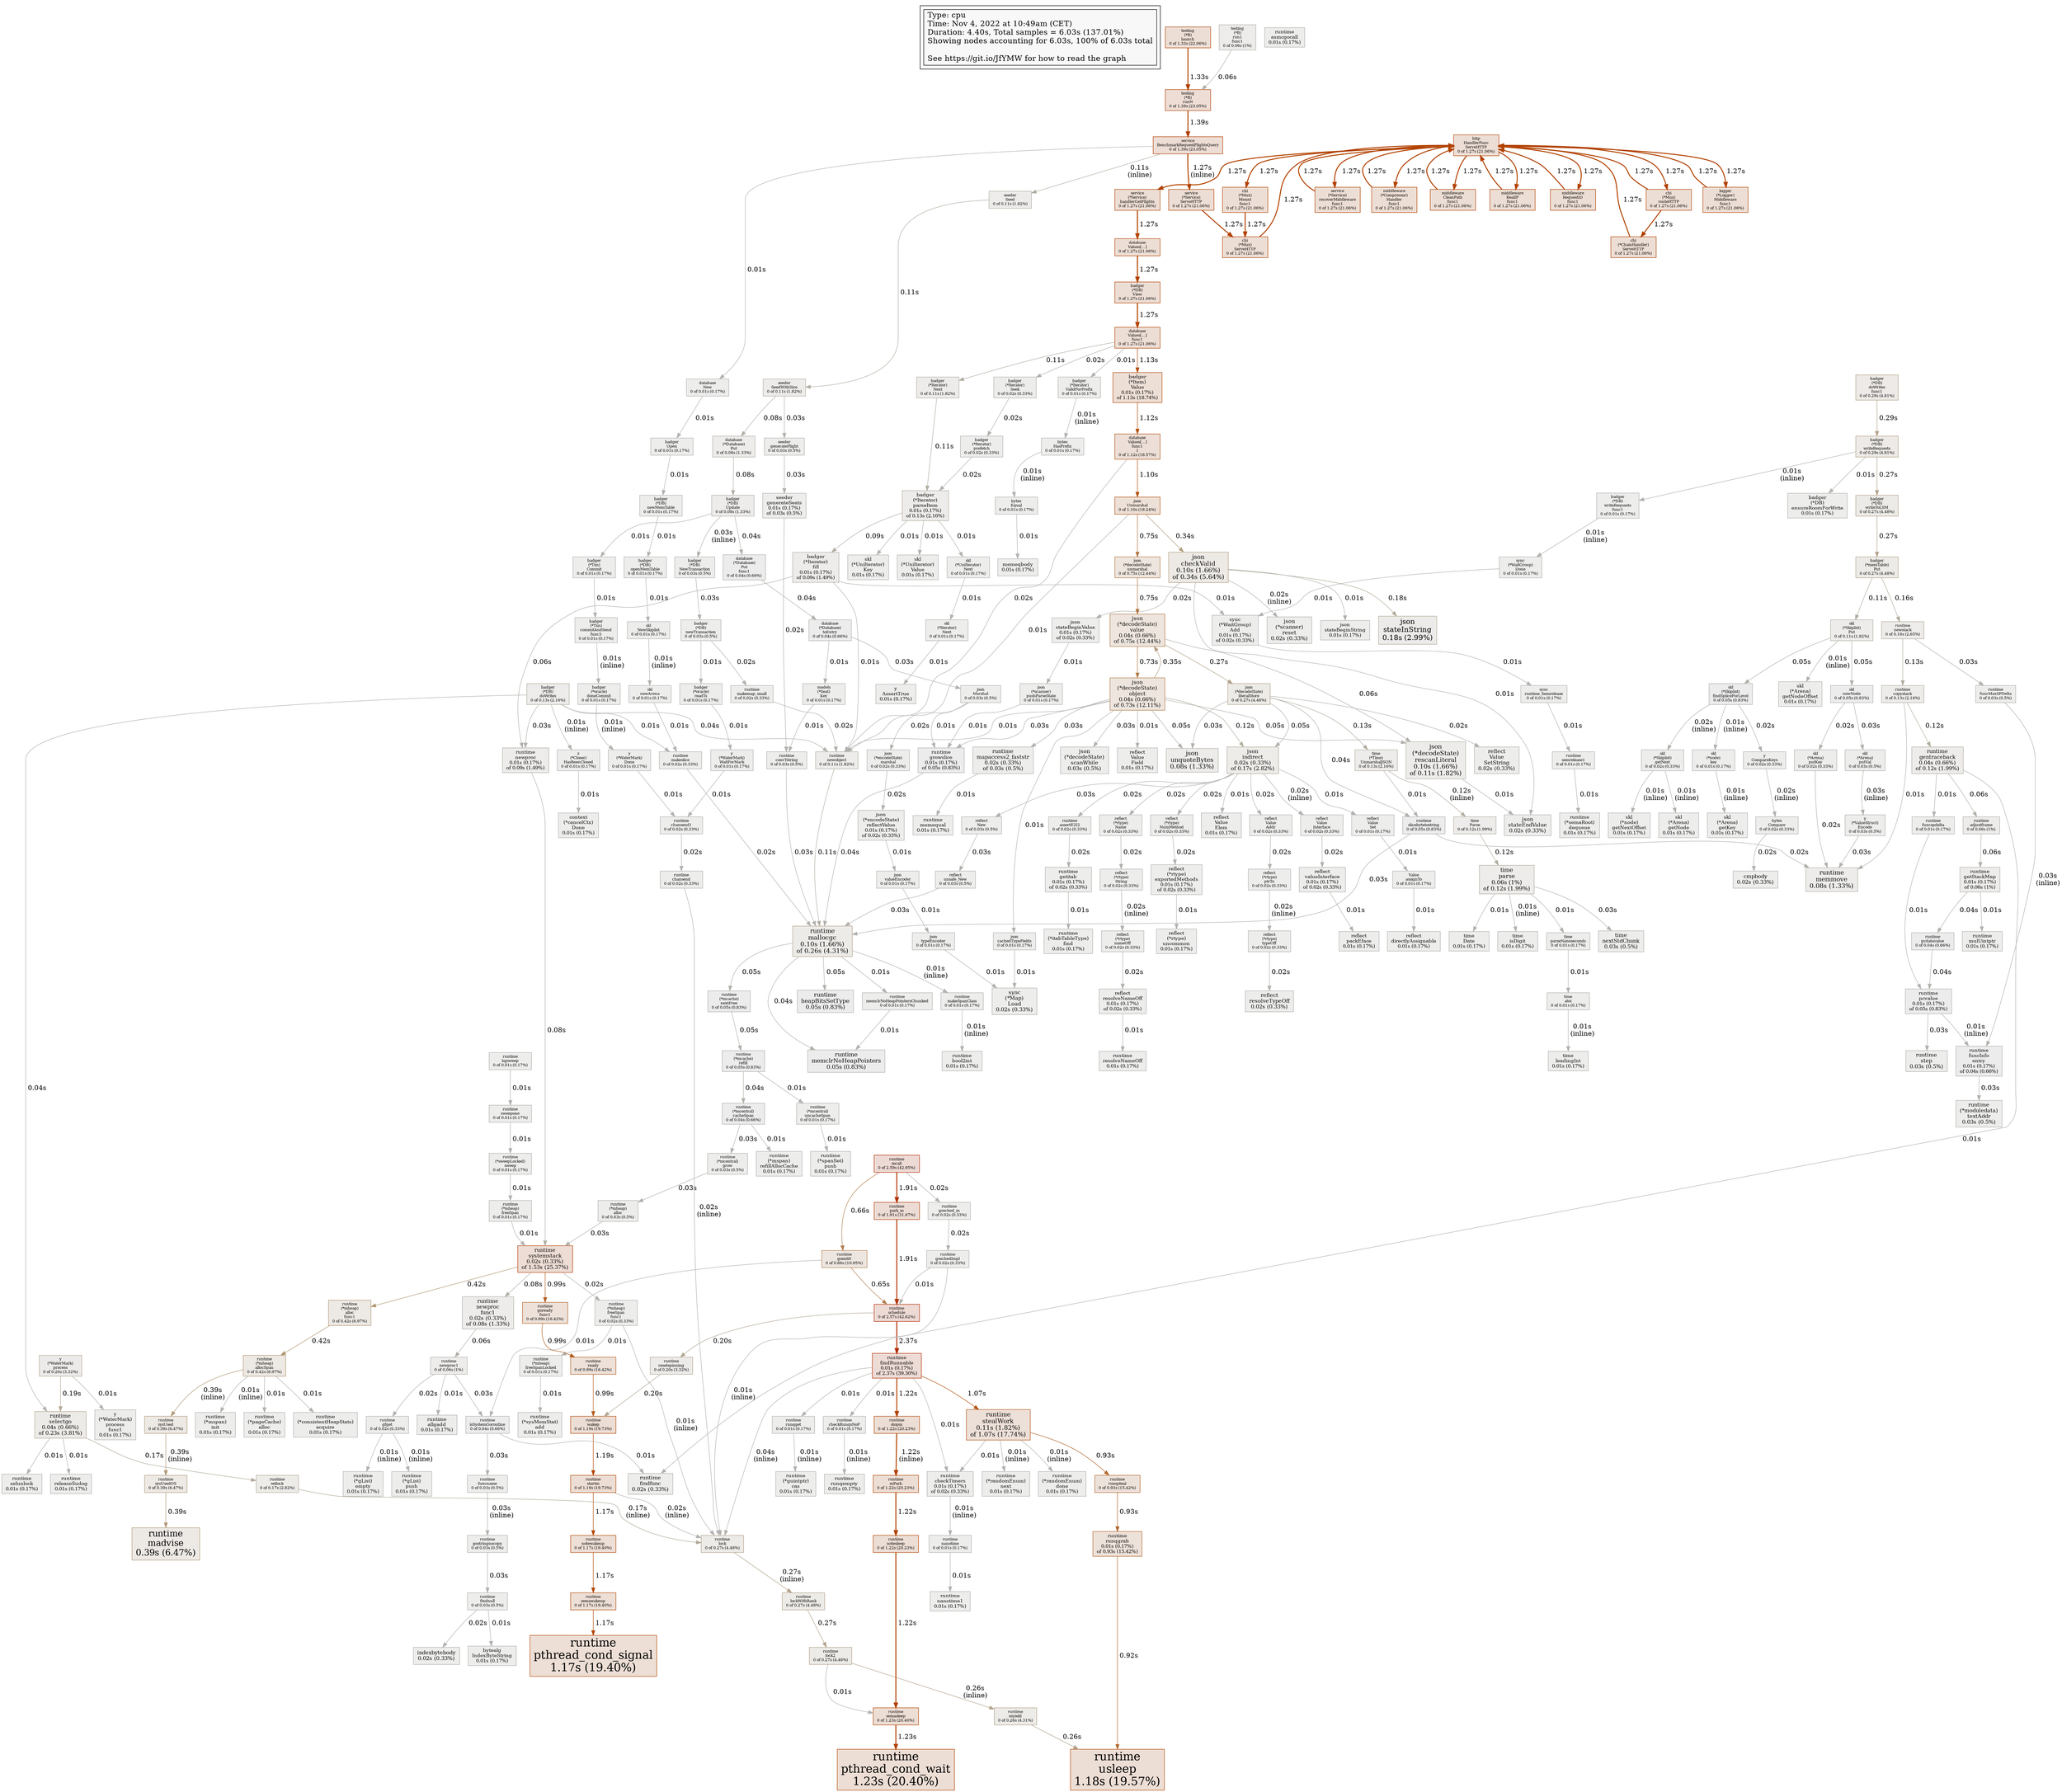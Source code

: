 digraph "unnamed" {
node [style=filled fillcolor="#f8f8f8"]
subgraph cluster_L { "Type: cpu" [shape=box fontsize=16 label="Type: cpu\lTime: Nov 4, 2022 at 10:49am (CET)\lDuration: 4.40s, Total samples = 6.03s (137.01%)\lShowing nodes accounting for 6.03s, 100% of 6.03s total\l\lSee https://git.io/JfYMW for how to read the graph\l"] }
N1 [label="http\nHandlerFunc\nServeHTTP\n0 of 1.27s (21.06%)" id="node1" fontsize=8 shape=box tooltip="net/http.HandlerFunc.ServeHTTP (1.27s)" color="#b24200" fillcolor="#edded5"]
N2 [label="runtime\nmcall\n0 of 2.59s (42.95%)" id="node2" fontsize=8 shape=box tooltip="runtime.mcall (2.59s)" color="#b22700" fillcolor="#eddad5"]
N3 [label="runtime\nsystemstack\n0.02s (0.33%)\nof 1.53s (25.37%)" id="node3" fontsize=11 shape=box tooltip="runtime.systemstack (1.53s)" color="#b23c00" fillcolor="#edddd5"]
N4 [label="runtime\nusleep\n1.18s (19.57%)" id="node4" fontsize=24 shape=box tooltip="runtime.usleep (1.18s)" color="#b24703" fillcolor="#edded5"]
N5 [label="runtime\nschedule\n0 of 2.57s (42.62%)" id="node5" fontsize=8 shape=box tooltip="runtime.schedule (2.57s)" color="#b22800" fillcolor="#eddad5"]
N6 [label="runtime\nfindRunnable\n0.01s (0.17%)\nof 2.37s (39.30%)" id="node6" fontsize=10 shape=box tooltip="runtime.findRunnable (2.37s)" color="#b22b00" fillcolor="#eddbd5"]
N7 [label="runtime\npthread_cond_wait\n1.23s (20.40%)" id="node7" fontsize=24 shape=box tooltip="runtime.pthread_cond_wait (1.23s)" color="#b24300" fillcolor="#edded5"]
N8 [label="runtime\npthread_cond_signal\n1.17s (19.40%)" id="node8" fontsize=24 shape=box tooltip="runtime.pthread_cond_signal (1.17s)" color="#b24805" fillcolor="#eddfd6"]
N9 [label="json\n(*decodeState)\nobject\n0.04s (0.66%)\nof 0.73s (12.11%)" id="node9" fontsize=11 shape=box tooltip="encoding/json.(*decodeState).object (0.73s)" color="#b27946" fillcolor="#ede5de"]
N10 [label="json\n(*decodeState)\nvalue\n0.04s (0.66%)\nof 0.75s (12.44%)" id="node10" fontsize=11 shape=box tooltip="encoding/json.(*decodeState).value (0.75s)" color="#b27743" fillcolor="#ede5de"]
N11 [label="testing\n(*B)\nlaunch\n0 of 1.33s (22.06%)" id="node11" fontsize=8 shape=box tooltip="testing.(*B).launch (1.33s)" color="#b24100" fillcolor="#edded5"]
N12 [label="runtime\nmallocgc\n0.10s (1.66%)\nof 0.26s (4.31%)" id="node12" fontsize=13 shape=box tooltip="runtime.mallocgc (0.26s)" color="#b2a38c" fillcolor="#edebe8"]
N13 [label="chi\n(*Mux)\nServeHTTP\n0 of 1.27s (21.06%)" id="node13" fontsize=8 shape=box tooltip="github.com/go-chi/chi/v5.(*Mux).ServeHTTP (1.27s)" color="#b24200" fillcolor="#edded5"]
N14 [label="chi\n(*Mux)\nrouteHTTP\n0 of 1.27s (21.06%)" id="node14" fontsize=8 shape=box tooltip="github.com/go-chi/chi/v5.(*Mux).routeHTTP (1.27s)" color="#b24200" fillcolor="#edded5"]
N15 [label="json\nUnmarshal\n0 of 1.10s (18.24%)" id="node15" fontsize=8 shape=box tooltip="encoding/json.Unmarshal (1.10s)" color="#b2500f" fillcolor="#ede0d7"]
N16 [label="runtime\nstealWork\n0.11s (1.82%)\nof 1.07s (17.74%)" id="node16" fontsize=13 shape=box tooltip="runtime.stealWork (1.07s)" color="#b25414" fillcolor="#ede0d8"]
N17 [label="runtime\nmadvise\n0.39s (6.47%)" id="node17" fontsize=18 shape=box tooltip="runtime.madvise (0.39s)" color="#b29978" fillcolor="#ede9e5"]
N18 [label="runtime\nwakep\n0 of 1.19s (19.73%)" id="node18" fontsize=8 shape=box tooltip="runtime.wakep (1.19s)" color="#b24602" fillcolor="#edded5"]
N19 [label="database\nValues[…]\nfunc1\n0 of 1.27s (21.06%)" id="node19" fontsize=8 shape=box tooltip="github.com/christophwitzko/flight-booking-service/pkg/database.Values[...].func1 (1.27s)" color="#b24200" fillcolor="#edded5"]
N20 [label="json\ncheckValid\n0.10s (1.66%)\nof 0.34s (5.64%)" id="node20" fontsize=13 shape=box tooltip="encoding/json.checkValid (0.34s)" color="#b29d80" fillcolor="#edeae6"]
N21 [label="json\nindirect\n0.02s (0.33%)\nof 0.17s (2.82%)" id="node21" fontsize=11 shape=box tooltip="encoding/json.indirect (0.17s)" color="#b2a999" fillcolor="#edece9"]
N22 [label="service\nBenchmarkRequestFlightsQuery\n0 of 1.39s (23.05%)" id="node22" fontsize=8 shape=box tooltip="github.com/christophwitzko/flight-booking-service/pkg/service.BenchmarkRequestFlightsQuery (1.39s)" color="#b23f00" fillcolor="#edddd5"]
N23 [label="json\n(*decodeState)\nliteralStore\n0 of 0.27s (4.48%)" id="node23" fontsize=8 shape=box tooltip="encoding/json.(*decodeState).literalStore (0.27s)" color="#b2a28a" fillcolor="#edebe7"]
N24 [label="runtime\nlock\n0 of 0.27s (4.48%)" id="node24" fontsize=8 shape=box tooltip="runtime.lock (0.27s)" color="#b2a28a" fillcolor="#edebe7"]
N25 [label="runtime\nselectgo\n0.04s (0.66%)\nof 0.23s (3.81%)" id="node25" fontsize=11 shape=box tooltip="runtime.selectgo (0.23s)" color="#b2a590" fillcolor="#edebe8"]
N26 [label="badger\n(*DB)\ndoWrites\n0 of 0.13s (2.16%)" id="node26" fontsize=8 shape=box tooltip="github.com/dgraph-io/badger/v3.(*DB).doWrites (0.13s)" color="#b2ac9f" fillcolor="#edecea"]
N27 [label="json\nstateInString\n0.18s (2.99%)" id="node27" fontsize=15 shape=box tooltip="encoding/json.stateInString (0.18s)" color="#b2a997" fillcolor="#edebe9"]
N28 [label="testing\n(*B)\nrunN\n0 of 1.39s (23.05%)" id="node28" fontsize=8 shape=box tooltip="testing.(*B).runN (1.39s)" color="#b23f00" fillcolor="#edddd5"]
N29 [label="runtime\nmemmove\n0.08s (1.33%)" id="node29" fontsize=13 shape=box tooltip="runtime.memmove (0.08s)" color="#b2afa6" fillcolor="#edeceb"]
N30 [label="badger\n(*DB)\ndoWrites\nfunc1\n0 of 0.29s (4.81%)" id="node30" fontsize=8 shape=box tooltip="github.com/dgraph-io/badger/v3.(*DB).doWrites.func1 (0.29s)" color="#b2a187" fillcolor="#edeae7"]
N31 [label="time\nparse\n0.06s (1%)\nof 0.12s (1.99%)" id="node31" fontsize=12 shape=box tooltip="time.parse (0.12s)" color="#b2ada0" fillcolor="#edecea"]
N32 [label="badger\n(*Iterator)\nparseItem\n0.01s (0.17%)\nof 0.13s (2.16%)" id="node32" fontsize=10 shape=box tooltip="github.com/dgraph-io/badger/v3.(*Iterator).parseItem (0.13s)" color="#b2ac9f" fillcolor="#edecea"]
N33 [label="badger\n(*memTable)\nPut\n0 of 0.27s (4.48%)" id="node33" fontsize=8 shape=box tooltip="github.com/dgraph-io/badger/v3.(*memTable).Put (0.27s)" color="#b2a28a" fillcolor="#edebe7"]
N34 [label="runtime\nnewobject\n0 of 0.11s (1.82%)" id="node34" fontsize=8 shape=box tooltip="runtime.newobject (0.11s)" color="#b2ada2" fillcolor="#edecea"]
N35 [label="json\n(*decodeState)\nrescanLiteral\n0.10s (1.66%)\nof 0.11s (1.82%)" id="node35" fontsize=13 shape=box tooltip="encoding/json.(*decodeState).rescanLiteral (0.11s)" color="#b2ada2" fillcolor="#edecea"]
N36 [label="y\n(*WaterMark)\nprocess\n0 of 0.20s (3.32%)" id="node36" fontsize=8 shape=box tooltip="github.com/dgraph-io/badger/v3/y.(*WaterMark).process (0.20s)" color="#b2a794" fillcolor="#edebe9"]
N37 [label="json\nunquoteBytes\n0.08s (1.33%)" id="node37" fontsize=13 shape=box tooltip="encoding/json.unquoteBytes (0.08s)" color="#b2afa6" fillcolor="#edeceb"]
N38 [label="runtime\ngentraceback\n0.04s (0.66%)\nof 0.12s (1.99%)" id="node38" fontsize=11 shape=box tooltip="runtime.gentraceback (0.12s)" color="#b2ada0" fillcolor="#edecea"]
N39 [label="runtime\n(*mheap)\nallocSpan\n0 of 0.42s (6.97%)" id="node39" fontsize=8 shape=box tooltip="runtime.(*mheap).allocSpan (0.42s)" color="#b29674" fillcolor="#ede9e4"]
N40 [label="skl\n(*Skiplist)\nPut\n0 of 0.11s (1.82%)" id="node40" fontsize=8 shape=box tooltip="github.com/dgraph-io/badger/v3/skl.(*Skiplist).Put (0.11s)" color="#b2ada2" fillcolor="#edecea"]
N41 [label="runtime\nstartm\n0 of 1.19s (19.73%)" id="node41" fontsize=8 shape=box tooltip="runtime.startm (1.19s)" color="#b24602" fillcolor="#edded5"]
N42 [label="database\nValues[…]\nfunc1\n1\n0 of 1.12s (18.57%)" id="node42" fontsize=8 shape=box tooltip="github.com/christophwitzko/flight-booking-service/pkg/database.Values[...].func1.1 (1.12s)" color="#b24e0c" fillcolor="#eddfd7"]
N43 [label="badger\n(*Iterator)\nfill\n0.01s (0.17%)\nof 0.09s (1.49%)" id="node43" fontsize=10 shape=box tooltip="github.com/dgraph-io/badger/v3.(*Iterator).fill (0.09s)" color="#b2aea5" fillcolor="#edeceb"]
N44 [label="runtime\nnewproc\n0.01s (0.17%)\nof 0.09s (1.49%)" id="node44" fontsize=10 shape=box tooltip="runtime.newproc (0.09s)" color="#b2aea5" fillcolor="#edeceb"]
N45 [label="runtime\nmemclrNoHeapPointers\n0.05s (0.83%)" id="node45" fontsize=12 shape=box tooltip="runtime.memclrNoHeapPointers (0.05s)" color="#b2b0ab" fillcolor="#edecec"]
N46 [label="badger\n(*DB)\nwriteRequests\n0 of 0.29s (4.81%)" id="node46" fontsize=8 shape=box tooltip="github.com/dgraph-io/badger/v3.(*DB).writeRequests (0.29s)" color="#b2a187" fillcolor="#edeae7"]
N47 [label="runtime\ngrowslice\n0.01s (0.17%)\nof 0.05s (0.83%)" id="node47" fontsize=10 shape=box tooltip="runtime.growslice (0.05s)" color="#b2b0ab" fillcolor="#edecec"]
N48 [label="runtime\npcvalue\n0.01s (0.17%)\nof 0.05s (0.83%)" id="node48" fontsize=10 shape=box tooltip="runtime.pcvalue (0.05s)" color="#b2b0ab" fillcolor="#edecec"]
N49 [label="badger\n(*DB)\nUpdate\n0 of 0.08s (1.33%)" id="node49" fontsize=8 shape=box tooltip="github.com/dgraph-io/badger/v3.(*DB).Update (0.08s)" color="#b2afa6" fillcolor="#edeceb"]
N50 [label="runtime\nnewstack\n0 of 0.16s (2.65%)" id="node50" fontsize=8 shape=box tooltip="runtime.newstack (0.16s)" color="#b2aa9a" fillcolor="#edecea"]
N51 [label="runtime\nheapBitsSetType\n0.05s (0.83%)" id="node51" fontsize=12 shape=box tooltip="runtime.heapBitsSetType (0.05s)" color="#b2b0ab" fillcolor="#edecec"]
N52 [label="seeder\nSeedWithSize\n0 of 0.11s (1.82%)" id="node52" fontsize=8 shape=box tooltip="github.com/christophwitzko/flight-booking-service/pkg/database/seeder.SeedWithSize (0.11s)" color="#b2ada2" fillcolor="#edecea"]
N53 [label="badger\n(*Item)\nValue\n0.01s (0.17%)\nof 1.13s (18.74%)" id="node53" fontsize=10 shape=box tooltip="github.com/dgraph-io/badger/v3.(*Item).Value (1.13s)" color="#b24d0b" fillcolor="#eddfd6"]
N54 [label="runtime\nrunqgrab\n0.01s (0.17%)\nof 0.93s (15.42%)" id="node54" fontsize=10 shape=box tooltip="runtime.runqgrab (0.93s)" color="#b26328" fillcolor="#ede2da"]
N55 [label="runtime\nnewproc1\n0 of 0.06s (1%)" id="node55" fontsize=8 shape=box tooltip="runtime.newproc1 (0.06s)" color="#b2b0a9" fillcolor="#edeceb"]
N56 [label="runtime\ngetStackMap\n0.01s (0.17%)\nof 0.06s (1%)" id="node56" fontsize=10 shape=box tooltip="runtime.getStackMap (0.06s)" color="#b2b0a9" fillcolor="#edeceb"]
N57 [label="runtime\nnewproc\nfunc1\n0.02s (0.33%)\nof 0.08s (1.33%)" id="node57" fontsize=11 shape=box tooltip="runtime.newproc.func1 (0.08s)" color="#b2afa6" fillcolor="#edeceb"]
N58 [label="runtime\nslicebytetostring\n0 of 0.05s (0.83%)" id="node58" fontsize=8 shape=box tooltip="runtime.slicebytetostring (0.05s)" color="#b2b0ab" fillcolor="#edecec"]
N59 [label="runtime\nsemasleep\n0 of 1.23s (20.40%)" id="node59" fontsize=8 shape=box tooltip="runtime.semasleep (1.23s)" color="#b24300" fillcolor="#edded5"]
N60 [label="skl\n(*Skiplist)\nfindSpliceForLevel\n0 of 0.05s (0.83%)" id="node60" fontsize=8 shape=box tooltip="github.com/dgraph-io/badger/v3/skl.(*Skiplist).findSpliceForLevel (0.05s)" color="#b2b0ab" fillcolor="#edecec"]
N61 [label="runtime\nfuncInfo\nentry\n0.01s (0.17%)\nof 0.04s (0.66%)" id="node61" fontsize=10 shape=box tooltip="runtime.funcInfo.entry (0.04s)" color="#b2b1ac" fillcolor="#edecec"]
N62 [label="runtime\ngoexit0\n0 of 0.66s (10.95%)" id="node62" fontsize=8 shape=box tooltip="runtime.goexit0 (0.66s)" color="#b28050" fillcolor="#ede6e0"]
N63 [label="runtime\nisSystemGoroutine\n0 of 0.04s (0.66%)" id="node63" fontsize=8 shape=box tooltip="runtime.isSystemGoroutine (0.04s)" color="#b2b1ac" fillcolor="#edecec"]
N64 [label="runtime\nlock2\n0 of 0.27s (4.48%)" id="node64" fontsize=8 shape=box tooltip="runtime.lock2 (0.27s)" color="#b2a28a" fillcolor="#edebe7"]
N65 [label="json\n(*decodeState)\nscanWhile\n0.03s (0.5%)" id="node65" fontsize=11 shape=box tooltip="encoding/json.(*decodeState).scanWhile (0.03s)" color="#b2b1ae" fillcolor="#ededec"]
N66 [label="json\nstateEndValue\n0.02s (0.33%)" id="node66" fontsize=11 shape=box tooltip="encoding/json.stateEndValue (0.02s)" color="#b2b1af" fillcolor="#ededec"]
N67 [label="runtime\n(*moduledata)\ntextAddr\n0.03s (0.5%)" id="node67" fontsize=11 shape=box tooltip="runtime.(*moduledata).textAddr (0.03s)" color="#b2b1ae" fillcolor="#ededec"]
N68 [label="runtime\nfindfunc\n0.02s (0.33%)" id="node68" fontsize=11 shape=box tooltip="runtime.findfunc (0.02s)" color="#b2b1af" fillcolor="#ededec"]
N69 [label="runtime\nstep\n0.03s (0.5%)" id="node69" fontsize=11 shape=box tooltip="runtime.step (0.03s)" color="#b2b1ae" fillcolor="#ededec"]
N70 [label="sync\n(*Map)\nLoad\n0.02s (0.33%)" id="node70" fontsize=11 shape=box tooltip="sync.(*Map).Load (0.02s)" color="#b2b1af" fillcolor="#ededec"]
N71 [label="testing\n(*B)\nrun1\nfunc1\n0 of 0.06s (1%)" id="node71" fontsize=8 shape=box tooltip="testing.(*B).run1.func1 (0.06s)" color="#b2b0a9" fillcolor="#edeceb"]
N72 [label="time\nnextStdChunk\n0.03s (0.5%)" id="node72" fontsize=11 shape=box tooltip="time.nextStdChunk (0.03s)" color="#b2b1ae" fillcolor="#ededec"]
N73 [label="runtime\ncopystack\n0 of 0.13s (2.16%)" id="node73" fontsize=8 shape=box tooltip="runtime.copystack (0.13s)" color="#b2ac9f" fillcolor="#edecea"]
N74 [label="time\n(*Time)\nUnmarshalJSON\n0 of 0.13s (2.16%)" id="node74" fontsize=8 shape=box tooltip="time.(*Time).UnmarshalJSON (0.13s)" color="#b2ac9f" fillcolor="#edecea"]
N75 [label="runtime\ncheckTimers\n0.01s (0.17%)\nof 0.02s (0.33%)" id="node75" fontsize=10 shape=box tooltip="runtime.checkTimers (0.02s)" color="#b2b1af" fillcolor="#ededec"]
N76 [label="sync\n(*WaitGroup)\nAdd\n0.01s (0.17%)\nof 0.02s (0.33%)" id="node76" fontsize=10 shape=box tooltip="sync.(*WaitGroup).Add (0.02s)" color="#b2b1af" fillcolor="#ededec"]
N77 [label="skl\nnewNode\n0 of 0.05s (0.83%)" id="node77" fontsize=8 shape=box tooltip="github.com/dgraph-io/badger/v3/skl.newNode (0.05s)" color="#b2b0ab" fillcolor="#edecec"]
N78 [label="runtime\nmapaccess2_faststr\n0.02s (0.33%)\nof 0.03s (0.5%)" id="node78" fontsize=11 shape=box tooltip="runtime.mapaccess2_faststr (0.03s)" color="#b2b1ae" fillcolor="#ededec"]
N79 [label="cmpbody\n0.02s (0.33%)" id="node79" fontsize=11 shape=box tooltip="cmpbody (0.02s)" color="#b2b1af" fillcolor="#ededec"]
N80 [label="json\n(*scanner)\nreset\n0.02s (0.33%)" id="node80" fontsize=11 shape=box tooltip="encoding/json.(*scanner).reset (0.02s)" color="#b2b1af" fillcolor="#ededec"]
N81 [label="indexbytebody\n0.02s (0.33%)" id="node81" fontsize=11 shape=box tooltip="indexbytebody (0.02s)" color="#b2b1af" fillcolor="#ededec"]
N82 [label="reflect\nValue\nSetString\n0.02s (0.33%)" id="node82" fontsize=11 shape=box tooltip="reflect.Value.SetString (0.02s)" color="#b2b1af" fillcolor="#ededec"]
N83 [label="reflect\nresolveTypeOff\n0.02s (0.33%)" id="node83" fontsize=11 shape=box tooltip="reflect.resolveTypeOff (0.02s)" color="#b2b1af" fillcolor="#ededec"]
N84 [label="seeder\ngenerateSeats\n0.01s (0.17%)\nof 0.03s (0.5%)" id="node84" fontsize=10 shape=box tooltip="github.com/christophwitzko/flight-booking-service/pkg/database/seeder.generateSeats (0.03s)" color="#b2b1ae" fillcolor="#ededec"]
N85 [label="runtime\n(*mcache)\nrefill\n0 of 0.05s (0.83%)" id="node85" fontsize=8 shape=box tooltip="runtime.(*mcache).refill (0.05s)" color="#b2b0ab" fillcolor="#edecec"]
N86 [label="database\n(*Database)\ntoEntry\n0 of 0.04s (0.66%)" id="node86" fontsize=8 shape=box tooltip="github.com/christophwitzko/flight-booking-service/pkg/database.(*Database).toEntry (0.04s)" color="#b2b1ac" fillcolor="#edecec"]
N87 [label="runtime\n(*mcentral)\ncacheSpan\n0 of 0.04s (0.66%)" id="node87" fontsize=8 shape=box tooltip="runtime.(*mcentral).cacheSpan (0.04s)" color="#b2b1ac" fillcolor="#edecec"]
N88 [label="json\n(*encodeState)\nreflectValue\n0.01s (0.17%)\nof 0.02s (0.33%)" id="node88" fontsize=10 shape=box tooltip="encoding/json.(*encodeState).reflectValue (0.02s)" color="#b2b1af" fillcolor="#ededec"]
N89 [label="json\nstateBeginValue\n0.01s (0.17%)\nof 0.02s (0.33%)" id="node89" fontsize=10 shape=box tooltip="encoding/json.stateBeginValue (0.02s)" color="#b2b1af" fillcolor="#ededec"]
N90 [label="reflect\n(*rtype)\nexportedMethods\n0.01s (0.17%)\nof 0.02s (0.33%)" id="node90" fontsize=10 shape=box tooltip="reflect.(*rtype).exportedMethods (0.02s)" color="#b2b1af" fillcolor="#ededec"]
N91 [label="reflect\nresolveNameOff\n0.01s (0.17%)\nof 0.02s (0.33%)" id="node91" fontsize=10 shape=box tooltip="reflect.resolveNameOff (0.02s)" color="#b2b1af" fillcolor="#ededec"]
N92 [label="reflect\nvalueInterface\n0.01s (0.17%)\nof 0.02s (0.33%)" id="node92" fontsize=10 shape=box tooltip="reflect.valueInterface (0.02s)" color="#b2b1af" fillcolor="#ededec"]
N93 [label="runtime\nasmcgocall\n0.01s (0.17%)" id="node93" fontsize=10 shape=box tooltip="runtime.asmcgocall (0.01s)" color="#b2b2b1" fillcolor="#ededec"]
N94 [label="runtime\ngetitab\n0.01s (0.17%)\nof 0.02s (0.33%)" id="node94" fontsize=10 shape=box tooltip="runtime.getitab (0.02s)" color="#b2b1af" fillcolor="#ededec"]
N95 [label="json\nMarshal\n0 of 0.03s (0.5%)" id="node95" fontsize=8 shape=box tooltip="encoding/json.Marshal (0.03s)" color="#b2b1ae" fillcolor="#ededec"]
N96 [label="badger\n(*DB)\nnewTransaction\n0 of 0.03s (0.5%)" id="node96" fontsize=8 shape=box tooltip="github.com/dgraph-io/badger/v3.(*DB).newTransaction (0.03s)" color="#b2b1ae" fillcolor="#ededec"]
N97 [label="runtime\nconvTstring\n0 of 0.03s (0.5%)" id="node97" fontsize=8 shape=box tooltip="runtime.convTstring (0.03s)" color="#b2b1ae" fillcolor="#ededec"]
N98 [label="runtime\nfindnull\n0 of 0.03s (0.5%)" id="node98" fontsize=8 shape=box tooltip="runtime.findnull (0.03s)" color="#b2b1ae" fillcolor="#ededec"]
N99 [label="context\n(*cancelCtx)\nDone\n0.01s (0.17%)" id="node99" fontsize=10 shape=box tooltip="context.(*cancelCtx).Done (0.01s)" color="#b2b2b1" fillcolor="#ededec"]
N100 [label="json\nstateBeginString\n0.01s (0.17%)" id="node100" fontsize=10 shape=box tooltip="encoding/json.stateBeginString (0.01s)" color="#b2b2b1" fillcolor="#ededec"]
N101 [label="badger\n(*DB)\nensureRoomForWrite\n0.01s (0.17%)" id="node101" fontsize=10 shape=box tooltip="github.com/dgraph-io/badger/v3.(*DB).ensureRoomForWrite (0.01s)" color="#b2b2b1" fillcolor="#ededec"]
N102 [label="skl\n(*Arena)\ngetKey\n0.01s (0.17%)" id="node102" fontsize=10 shape=box tooltip="github.com/dgraph-io/badger/v3/skl.(*Arena).getKey (0.01s)" color="#b2b2b1" fillcolor="#ededec"]
N103 [label="skl\n(*Arena)\ngetNode\n0.01s (0.17%)" id="node103" fontsize=10 shape=box tooltip="github.com/dgraph-io/badger/v3/skl.(*Arena).getNode (0.01s)" color="#b2b2b1" fillcolor="#ededec"]
N104 [label="skl\n(*Arena)\ngetNodeOffset\n0.01s (0.17%)" id="node104" fontsize=10 shape=box tooltip="github.com/dgraph-io/badger/v3/skl.(*Arena).getNodeOffset (0.01s)" color="#b2b2b1" fillcolor="#ededec"]
N105 [label="skl\n(*Skiplist)\ngetNext\n0 of 0.02s (0.33%)" id="node105" fontsize=8 shape=box tooltip="github.com/dgraph-io/badger/v3/skl.(*Skiplist).getNext (0.02s)" color="#b2b1af" fillcolor="#ededec"]
N106 [label="skl\n(*UniIterator)\nKey\n0.01s (0.17%)" id="node106" fontsize=10 shape=box tooltip="github.com/dgraph-io/badger/v3/skl.(*UniIterator).Key (0.01s)" color="#b2b2b1" fillcolor="#ededec"]
N107 [label="skl\n(*UniIterator)\nValue\n0.01s (0.17%)" id="node107" fontsize=10 shape=box tooltip="github.com/dgraph-io/badger/v3/skl.(*UniIterator).Value (0.01s)" color="#b2b2b1" fillcolor="#ededec"]
N108 [label="skl\n(*node)\ngetNextOffset\n0.01s (0.17%)" id="node108" fontsize=10 shape=box tooltip="github.com/dgraph-io/badger/v3/skl.(*node).getNextOffset (0.01s)" color="#b2b2b1" fillcolor="#ededec"]
N109 [label="y\n(*WaterMark)\nprocess\nfunc1\n0.01s (0.17%)" id="node109" fontsize=10 shape=box tooltip="github.com/dgraph-io/badger/v3/y.(*WaterMark).process.func1 (0.01s)" color="#b2b2b1" fillcolor="#ededec"]
N110 [label="y\nAssertTrue\n0.01s (0.17%)" id="node110" fontsize=10 shape=box tooltip="github.com/dgraph-io/badger/v3/y.AssertTrue (0.01s)" color="#b2b2b1" fillcolor="#ededec"]
N111 [label="bytealg\nIndexByteString\n0.01s (0.17%)" id="node111" fontsize=10 shape=box tooltip="internal/bytealg.IndexByteString (0.01s)" color="#b2b2b1" fillcolor="#ededec"]
N112 [label="memeqbody\n0.01s (0.17%)" id="node112" fontsize=10 shape=box tooltip="memeqbody (0.01s)" color="#b2b2b1" fillcolor="#ededec"]
N113 [label="reflect\n(*rtype)\nuncommon\n0.01s (0.17%)" id="node113" fontsize=10 shape=box tooltip="reflect.(*rtype).uncommon (0.01s)" color="#b2b2b1" fillcolor="#ededec"]
N114 [label="reflect\nValue\nElem\n0.01s (0.17%)" id="node114" fontsize=10 shape=box tooltip="reflect.Value.Elem (0.01s)" color="#b2b2b1" fillcolor="#ededec"]
N115 [label="reflect\nValue\nField\n0.01s (0.17%)" id="node115" fontsize=10 shape=box tooltip="reflect.Value.Field (0.01s)" color="#b2b2b1" fillcolor="#ededec"]
N116 [label="reflect\ndirectlyAssignable\n0.01s (0.17%)" id="node116" fontsize=10 shape=box tooltip="reflect.directlyAssignable (0.01s)" color="#b2b2b1" fillcolor="#ededec"]
N117 [label="reflect\npackEface\n0.01s (0.17%)" id="node117" fontsize=10 shape=box tooltip="reflect.packEface (0.01s)" color="#b2b2b1" fillcolor="#ededec"]
N118 [label="runtime\n(*consistentHeapStats)\nacquire\n0.01s (0.17%)" id="node118" fontsize=10 shape=box tooltip="runtime.(*consistentHeapStats).acquire (0.01s)" color="#b2b2b1" fillcolor="#ededec"]
N119 [label="runtime\n(*gList)\nempty\n0.01s (0.17%)" id="node119" fontsize=10 shape=box tooltip="runtime.(*gList).empty (0.01s)" color="#b2b2b1" fillcolor="#ededec"]
N120 [label="runtime\n(*gList)\npush\n0.01s (0.17%)" id="node120" fontsize=10 shape=box tooltip="runtime.(*gList).push (0.01s)" color="#b2b2b1" fillcolor="#ededec"]
N121 [label="runtime\n(*guintptr)\ncas\n0.01s (0.17%)" id="node121" fontsize=10 shape=box tooltip="runtime.(*guintptr).cas (0.01s)" color="#b2b2b1" fillcolor="#ededec"]
N122 [label="runtime\n(*itabTableType)\nfind\n0.01s (0.17%)" id="node122" fontsize=10 shape=box tooltip="runtime.(*itabTableType).find (0.01s)" color="#b2b2b1" fillcolor="#ededec"]
N123 [label="runtime\n(*mheap)\nfreeSpan\nfunc1\n0 of 0.02s (0.33%)" id="node123" fontsize=8 shape=box tooltip="runtime.(*mheap).freeSpan.func1 (0.02s)" color="#b2b1af" fillcolor="#ededec"]
N124 [label="runtime\n(*mspan)\ninit\n0.01s (0.17%)" id="node124" fontsize=10 shape=box tooltip="runtime.(*mspan).init (0.01s)" color="#b2b2b1" fillcolor="#ededec"]
N125 [label="runtime\n(*mspan)\nrefillAllocCache\n0.01s (0.17%)" id="node125" fontsize=10 shape=box tooltip="runtime.(*mspan).refillAllocCache (0.01s)" color="#b2b2b1" fillcolor="#ededec"]
N126 [label="runtime\n(*pageCache)\nalloc\n0.01s (0.17%)" id="node126" fontsize=10 shape=box tooltip="runtime.(*pageCache).alloc (0.01s)" color="#b2b2b1" fillcolor="#ededec"]
N127 [label="runtime\n(*randomEnum)\ndone\n0.01s (0.17%)" id="node127" fontsize=10 shape=box tooltip="runtime.(*randomEnum).done (0.01s)" color="#b2b2b1" fillcolor="#ededec"]
N128 [label="runtime\n(*randomEnum)\nnext\n0.01s (0.17%)" id="node128" fontsize=10 shape=box tooltip="runtime.(*randomEnum).next (0.01s)" color="#b2b2b1" fillcolor="#ededec"]
N129 [label="runtime\n(*semaRoot)\ndequeue\n0.01s (0.17%)" id="node129" fontsize=10 shape=box tooltip="runtime.(*semaRoot).dequeue (0.01s)" color="#b2b2b1" fillcolor="#ededec"]
N130 [label="runtime\n(*spanSet)\npush\n0.01s (0.17%)" id="node130" fontsize=10 shape=box tooltip="runtime.(*spanSet).push (0.01s)" color="#b2b2b1" fillcolor="#ededec"]
N131 [label="runtime\n(*sysMemStat)\nadd\n0.01s (0.17%)" id="node131" fontsize=10 shape=box tooltip="runtime.(*sysMemStat).add (0.01s)" color="#b2b2b1" fillcolor="#ededec"]
N132 [label="runtime\nallgadd\n0.01s (0.17%)" id="node132" fontsize=10 shape=box tooltip="runtime.allgadd (0.01s)" color="#b2b2b1" fillcolor="#ededec"]
N133 [label="runtime\nbool2int\n0.01s (0.17%)" id="node133" fontsize=10 shape=box tooltip="runtime.bool2int (0.01s)" color="#b2b2b1" fillcolor="#ededec"]
N134 [label="runtime\nchansend1\n0 of 0.02s (0.33%)" id="node134" fontsize=8 shape=box tooltip="runtime.chansend1 (0.02s)" color="#b2b1af" fillcolor="#ededec"]
N135 [label="runtime\ngfget\n0 of 0.02s (0.33%)" id="node135" fontsize=8 shape=box tooltip="runtime.gfget (0.02s)" color="#b2b1af" fillcolor="#ededec"]
N136 [label="runtime\ngoschedImpl\n0 of 0.02s (0.33%)" id="node136" fontsize=8 shape=box tooltip="runtime.goschedImpl (0.02s)" color="#b2b1af" fillcolor="#ededec"]
N137 [label="runtime\nmakeslice\n0 of 0.02s (0.33%)" id="node137" fontsize=8 shape=box tooltip="runtime.makeslice (0.02s)" color="#b2b1af" fillcolor="#ededec"]
N138 [label="runtime\nmemequal\n0.01s (0.17%)" id="node138" fontsize=10 shape=box tooltip="runtime.memequal (0.01s)" color="#b2b2b1" fillcolor="#ededec"]
N139 [label="runtime\nmulUintptr\n0.01s (0.17%)" id="node139" fontsize=10 shape=box tooltip="runtime.mulUintptr (0.01s)" color="#b2b2b1" fillcolor="#ededec"]
N140 [label="runtime\nnanotime1\n0.01s (0.17%)" id="node140" fontsize=10 shape=box tooltip="runtime.nanotime1 (0.01s)" color="#b2b2b1" fillcolor="#ededec"]
N141 [label="runtime\nreleaseSudog\n0.01s (0.17%)" id="node141" fontsize=10 shape=box tooltip="runtime.releaseSudog (0.01s)" color="#b2b2b1" fillcolor="#ededec"]
N142 [label="runtime\nresolveNameOff\n0.01s (0.17%)" id="node142" fontsize=10 shape=box tooltip="runtime.resolveNameOff (0.01s)" color="#b2b2b1" fillcolor="#ededec"]
N143 [label="runtime\nrunqempty\n0.01s (0.17%)" id="node143" fontsize=10 shape=box tooltip="runtime.runqempty (0.01s)" color="#b2b2b1" fillcolor="#ededec"]
N144 [label="runtime\nselunlock\n0.01s (0.17%)" id="node144" fontsize=10 shape=box tooltip="runtime.selunlock (0.01s)" color="#b2b2b1" fillcolor="#ededec"]
N145 [label="time\nDate\n0.01s (0.17%)" id="node145" fontsize=10 shape=box tooltip="time.Date (0.01s)" color="#b2b2b1" fillcolor="#ededec"]
N146 [label="time\nisDigit\n0.01s (0.17%)" id="node146" fontsize=10 shape=box tooltip="time.isDigit (0.01s)" color="#b2b2b1" fillcolor="#ededec"]
N147 [label="time\nleadingInt\n0.01s (0.17%)" id="node147" fontsize=10 shape=box tooltip="time.leadingInt (0.01s)" color="#b2b2b1" fillcolor="#ededec"]
N148 [label="runtime\nbgsweep\n0 of 0.01s (0.17%)" id="node148" fontsize=8 shape=box tooltip="runtime.bgsweep (0.01s)" color="#b2b2b1" fillcolor="#ededec"]
N149 [label="bytes\nCompare\n0 of 0.02s (0.33%)" id="node149" fontsize=8 shape=box tooltip="bytes.Compare (0.02s)" color="#b2b1af" fillcolor="#ededec"]
N150 [label="bytes\nEqual\n0 of 0.01s (0.17%)" id="node150" fontsize=8 shape=box tooltip="bytes.Equal (0.01s)" color="#b2b2b1" fillcolor="#ededec"]
N151 [label="bytes\nHasPrefix\n0 of 0.01s (0.17%)" id="node151" fontsize=8 shape=box tooltip="bytes.HasPrefix (0.01s)" color="#b2b2b1" fillcolor="#ededec"]
N152 [label="json\n(*decodeState)\nunmarshal\n0 of 0.75s (12.44%)" id="node152" fontsize=8 shape=box tooltip="encoding/json.(*decodeState).unmarshal (0.75s)" color="#b27743" fillcolor="#ede5de"]
N153 [label="json\n(*encodeState)\nmarshal\n0 of 0.02s (0.33%)" id="node153" fontsize=8 shape=box tooltip="encoding/json.(*encodeState).marshal (0.02s)" color="#b2b1af" fillcolor="#ededec"]
N154 [label="json\n(*scanner)\npushParseState\n0 of 0.01s (0.17%)" id="node154" fontsize=8 shape=box tooltip="encoding/json.(*scanner).pushParseState (0.01s)" color="#b2b2b1" fillcolor="#ededec"]
N155 [label="json\ncachedTypeFields\n0 of 0.01s (0.17%)" id="node155" fontsize=8 shape=box tooltip="encoding/json.cachedTypeFields (0.01s)" color="#b2b2b1" fillcolor="#ededec"]
N156 [label="json\ntypeEncoder\n0 of 0.01s (0.17%)" id="node156" fontsize=8 shape=box tooltip="encoding/json.typeEncoder (0.01s)" color="#b2b2b1" fillcolor="#ededec"]
N157 [label="json\nvalueEncoder\n0 of 0.01s (0.17%)" id="node157" fontsize=8 shape=box tooltip="encoding/json.valueEncoder (0.01s)" color="#b2b2b1" fillcolor="#ededec"]
N158 [label="database\n(*Database)\nPut\n0 of 0.08s (1.33%)" id="node158" fontsize=8 shape=box tooltip="github.com/christophwitzko/flight-booking-service/pkg/database.(*Database).Put (0.08s)" color="#b2afa6" fillcolor="#edeceb"]
N159 [label="database\n(*Database)\nPut\nfunc1\n0 of 0.04s (0.66%)" id="node159" fontsize=8 shape=box tooltip="github.com/christophwitzko/flight-booking-service/pkg/database.(*Database).Put.func1 (0.04s)" color="#b2b1ac" fillcolor="#edecec"]
N160 [label="database\nNew\n0 of 0.01s (0.17%)" id="node160" fontsize=8 shape=box tooltip="github.com/christophwitzko/flight-booking-service/pkg/database.New (0.01s)" color="#b2b2b1" fillcolor="#ededec"]
N161 [label="database\nValues[…]\n0 of 1.27s (21.06%)" id="node161" fontsize=8 shape=box tooltip="github.com/christophwitzko/flight-booking-service/pkg/database.Values[...] (1.27s)" color="#b24200" fillcolor="#edded5"]
N162 [label="models\n(*Seat)\nKey\n0 of 0.01s (0.17%)" id="node162" fontsize=8 shape=box tooltip="github.com/christophwitzko/flight-booking-service/pkg/database/models.(*Seat).Key (0.01s)" color="#b2b2b1" fillcolor="#ededec"]
N163 [label="seeder\nSeed\n0 of 0.11s (1.82%)" id="node163" fontsize=8 shape=box tooltip="github.com/christophwitzko/flight-booking-service/pkg/database/seeder.Seed (0.11s)" color="#b2ada2" fillcolor="#edecea"]
N164 [label="seeder\ngenerateFlight\n0 of 0.03s (0.5%)" id="node164" fontsize=8 shape=box tooltip="github.com/christophwitzko/flight-booking-service/pkg/database/seeder.generateFlight (0.03s)" color="#b2b1ae" fillcolor="#ededec"]
N165 [label="logger\n(*Logger)\nMiddleware\nfunc1\n0 of 1.27s (21.06%)" id="node165" fontsize=8 shape=box tooltip="github.com/christophwitzko/flight-booking-service/pkg/logger.(*Logger).Middleware.func1 (1.27s)" color="#b24200" fillcolor="#edded5"]
N166 [label="service\n(*Service)\nServeHTTP\n0 of 1.27s (21.06%)" id="node166" fontsize=8 shape=box tooltip="github.com/christophwitzko/flight-booking-service/pkg/service.(*Service).ServeHTTP (1.27s)" color="#b24200" fillcolor="#edded5"]
N167 [label="service\n(*Service)\nhandlerGetFlights\n0 of 1.27s (21.06%)" id="node167" fontsize=8 shape=box tooltip="github.com/christophwitzko/flight-booking-service/pkg/service.(*Service).handlerGetFlights (1.27s)" color="#b24200" fillcolor="#edded5"]
N168 [label="service\n(*Service)\nrecoverMiddleware\nfunc1\n0 of 1.27s (21.06%)" id="node168" fontsize=8 shape=box tooltip="github.com/christophwitzko/flight-booking-service/pkg/service.(*Service).recoverMiddleware.func1 (1.27s)" color="#b24200" fillcolor="#edded5"]
N169 [label="badger\n(*DB)\nNewTransaction\n0 of 0.03s (0.5%)" id="node169" fontsize=8 shape=box tooltip="github.com/dgraph-io/badger/v3.(*DB).NewTransaction (0.03s)" color="#b2b1ae" fillcolor="#ededec"]
N170 [label="badger\n(*DB)\nView\n0 of 1.27s (21.06%)" id="node170" fontsize=8 shape=box tooltip="github.com/dgraph-io/badger/v3.(*DB).View (1.27s)" color="#b24200" fillcolor="#edded5"]
N171 [label="badger\n(*DB)\nnewMemTable\n0 of 0.01s (0.17%)" id="node171" fontsize=8 shape=box tooltip="github.com/dgraph-io/badger/v3.(*DB).newMemTable (0.01s)" color="#b2b2b1" fillcolor="#ededec"]
N172 [label="badger\n(*DB)\nopenMemTable\n0 of 0.01s (0.17%)" id="node172" fontsize=8 shape=box tooltip="github.com/dgraph-io/badger/v3.(*DB).openMemTable (0.01s)" color="#b2b2b1" fillcolor="#ededec"]
N173 [label="badger\n(*DB)\nwriteRequests\nfunc1\n0 of 0.01s (0.17%)" id="node173" fontsize=8 shape=box tooltip="github.com/dgraph-io/badger/v3.(*DB).writeRequests.func1 (0.01s)" color="#b2b2b1" fillcolor="#ededec"]
N174 [label="badger\n(*DB)\nwriteToLSM\n0 of 0.27s (4.48%)" id="node174" fontsize=8 shape=box tooltip="github.com/dgraph-io/badger/v3.(*DB).writeToLSM (0.27s)" color="#b2a28a" fillcolor="#edebe7"]
N175 [label="badger\n(*Iterator)\nNext\n0 of 0.11s (1.82%)" id="node175" fontsize=8 shape=box tooltip="github.com/dgraph-io/badger/v3.(*Iterator).Next (0.11s)" color="#b2ada2" fillcolor="#edecea"]
N176 [label="badger\n(*Iterator)\nSeek\n0 of 0.02s (0.33%)" id="node176" fontsize=8 shape=box tooltip="github.com/dgraph-io/badger/v3.(*Iterator).Seek (0.02s)" color="#b2b1af" fillcolor="#ededec"]
N177 [label="badger\n(*Iterator)\nValidForPrefix\n0 of 0.01s (0.17%)" id="node177" fontsize=8 shape=box tooltip="github.com/dgraph-io/badger/v3.(*Iterator).ValidForPrefix (0.01s)" color="#b2b2b1" fillcolor="#ededec"]
N178 [label="badger\n(*Iterator)\nprefetch\n0 of 0.02s (0.33%)" id="node178" fontsize=8 shape=box tooltip="github.com/dgraph-io/badger/v3.(*Iterator).prefetch (0.02s)" color="#b2b1af" fillcolor="#ededec"]
N179 [label="badger\n(*Txn)\nCommit\n0 of 0.01s (0.17%)" id="node179" fontsize=8 shape=box tooltip="github.com/dgraph-io/badger/v3.(*Txn).Commit (0.01s)" color="#b2b2b1" fillcolor="#ededec"]
N180 [label="badger\n(*Txn)\ncommitAndSend\nfunc3\n0 of 0.01s (0.17%)" id="node180" fontsize=8 shape=box tooltip="github.com/dgraph-io/badger/v3.(*Txn).commitAndSend.func3 (0.01s)" color="#b2b2b1" fillcolor="#ededec"]
N181 [label="badger\n(*oracle)\ndoneCommit\n0 of 0.01s (0.17%)" id="node181" fontsize=8 shape=box tooltip="github.com/dgraph-io/badger/v3.(*oracle).doneCommit (0.01s)" color="#b2b2b1" fillcolor="#ededec"]
N182 [label="badger\n(*oracle)\nreadTs\n0 of 0.01s (0.17%)" id="node182" fontsize=8 shape=box tooltip="github.com/dgraph-io/badger/v3.(*oracle).readTs (0.01s)" color="#b2b2b1" fillcolor="#ededec"]
N183 [label="badger\nOpen\n0 of 0.01s (0.17%)" id="node183" fontsize=8 shape=box tooltip="github.com/dgraph-io/badger/v3.Open (0.01s)" color="#b2b2b1" fillcolor="#ededec"]
N184 [label="skl\n(*Arena)\nputKey\n0 of 0.02s (0.33%)" id="node184" fontsize=8 shape=box tooltip="github.com/dgraph-io/badger/v3/skl.(*Arena).putKey (0.02s)" color="#b2b1af" fillcolor="#ededec"]
N185 [label="skl\n(*Arena)\nputVal\n0 of 0.03s (0.5%)" id="node185" fontsize=8 shape=box tooltip="github.com/dgraph-io/badger/v3/skl.(*Arena).putVal (0.03s)" color="#b2b1ae" fillcolor="#ededec"]
N186 [label="skl\n(*Iterator)\nNext\n0 of 0.01s (0.17%)" id="node186" fontsize=8 shape=box tooltip="github.com/dgraph-io/badger/v3/skl.(*Iterator).Next (0.01s)" color="#b2b2b1" fillcolor="#ededec"]
N187 [label="skl\n(*UniIterator)\nNext\n0 of 0.01s (0.17%)" id="node187" fontsize=8 shape=box tooltip="github.com/dgraph-io/badger/v3/skl.(*UniIterator).Next (0.01s)" color="#b2b2b1" fillcolor="#ededec"]
N188 [label="skl\n(*node)\nkey\n0 of 0.01s (0.17%)" id="node188" fontsize=8 shape=box tooltip="github.com/dgraph-io/badger/v3/skl.(*node).key (0.01s)" color="#b2b2b1" fillcolor="#ededec"]
N189 [label="skl\nNewSkiplist\n0 of 0.01s (0.17%)" id="node189" fontsize=8 shape=box tooltip="github.com/dgraph-io/badger/v3/skl.NewSkiplist (0.01s)" color="#b2b2b1" fillcolor="#ededec"]
N190 [label="skl\nnewArena\n0 of 0.01s (0.17%)" id="node190" fontsize=8 shape=box tooltip="github.com/dgraph-io/badger/v3/skl.newArena (0.01s)" color="#b2b2b1" fillcolor="#ededec"]
N191 [label="y\n(*ValueStruct)\nEncode\n0 of 0.03s (0.5%)" id="node191" fontsize=8 shape=box tooltip="github.com/dgraph-io/badger/v3/y.(*ValueStruct).Encode (0.03s)" color="#b2b1ae" fillcolor="#ededec"]
N192 [label="y\n(*WaterMark)\nDone\n0 of 0.01s (0.17%)" id="node192" fontsize=8 shape=box tooltip="github.com/dgraph-io/badger/v3/y.(*WaterMark).Done (0.01s)" color="#b2b2b1" fillcolor="#ededec"]
N193 [label="y\n(*WaterMark)\nWaitForMark\n0 of 0.01s (0.17%)" id="node193" fontsize=8 shape=box tooltip="github.com/dgraph-io/badger/v3/y.(*WaterMark).WaitForMark (0.01s)" color="#b2b2b1" fillcolor="#ededec"]
N194 [label="y\nCompareKeys\n0 of 0.02s (0.33%)" id="node194" fontsize=8 shape=box tooltip="github.com/dgraph-io/badger/v3/y.CompareKeys (0.02s)" color="#b2b1af" fillcolor="#ededec"]
N195 [label="z\n(*Closer)\nHasBeenClosed\n0 of 0.01s (0.17%)" id="node195" fontsize=8 shape=box tooltip="github.com/dgraph-io/ristretto/z.(*Closer).HasBeenClosed (0.01s)" color="#b2b2b1" fillcolor="#ededec"]
N196 [label="chi\n(*ChainHandler)\nServeHTTP\n0 of 1.27s (21.06%)" id="node196" fontsize=8 shape=box tooltip="github.com/go-chi/chi/v5.(*ChainHandler).ServeHTTP (1.27s)" color="#b24200" fillcolor="#edded5"]
N197 [label="chi\n(*Mux)\nMount\nfunc1\n0 of 1.27s (21.06%)" id="node197" fontsize=8 shape=box tooltip="github.com/go-chi/chi/v5.(*Mux).Mount.func1 (1.27s)" color="#b24200" fillcolor="#edded5"]
N198 [label="middleware\n(*Compressor)\nHandler\nfunc1\n0 of 1.27s (21.06%)" id="node198" fontsize=8 shape=box tooltip="github.com/go-chi/chi/v5/middleware.(*Compressor).Handler.func1 (1.27s)" color="#b24200" fillcolor="#edded5"]
N199 [label="middleware\nCleanPath\nfunc1\n0 of 1.27s (21.06%)" id="node199" fontsize=8 shape=box tooltip="github.com/go-chi/chi/v5/middleware.CleanPath.func1 (1.27s)" color="#b24200" fillcolor="#edded5"]
N200 [label="middleware\nRealIP\nfunc1\n0 of 1.27s (21.06%)" id="node200" fontsize=8 shape=box tooltip="github.com/go-chi/chi/v5/middleware.RealIP.func1 (1.27s)" color="#b24200" fillcolor="#edded5"]
N201 [label="middleware\nRequestID\nfunc1\n0 of 1.27s (21.06%)" id="node201" fontsize=8 shape=box tooltip="github.com/go-chi/chi/v5/middleware.RequestID.func1 (1.27s)" color="#b24200" fillcolor="#edded5"]
N202 [label="reflect\n(*rtype)\nName\n0 of 0.02s (0.33%)" id="node202" fontsize=8 shape=box tooltip="reflect.(*rtype).Name (0.02s)" color="#b2b1af" fillcolor="#ededec"]
N203 [label="reflect\n(*rtype)\nNumMethod\n0 of 0.02s (0.33%)" id="node203" fontsize=8 shape=box tooltip="reflect.(*rtype).NumMethod (0.02s)" color="#b2b1af" fillcolor="#ededec"]
N204 [label="reflect\n(*rtype)\nString\n0 of 0.02s (0.33%)" id="node204" fontsize=8 shape=box tooltip="reflect.(*rtype).String (0.02s)" color="#b2b1af" fillcolor="#ededec"]
N205 [label="reflect\n(*rtype)\nnameOff\n0 of 0.02s (0.33%)" id="node205" fontsize=8 shape=box tooltip="reflect.(*rtype).nameOff (0.02s)" color="#b2b1af" fillcolor="#ededec"]
N206 [label="reflect\n(*rtype)\nptrTo\n0 of 0.02s (0.33%)" id="node206" fontsize=8 shape=box tooltip="reflect.(*rtype).ptrTo (0.02s)" color="#b2b1af" fillcolor="#ededec"]
N207 [label="reflect\n(*rtype)\ntypeOff\n0 of 0.02s (0.33%)" id="node207" fontsize=8 shape=box tooltip="reflect.(*rtype).typeOff (0.02s)" color="#b2b1af" fillcolor="#ededec"]
N208 [label="reflect\nNew\n0 of 0.03s (0.5%)" id="node208" fontsize=8 shape=box tooltip="reflect.New (0.03s)" color="#b2b1ae" fillcolor="#ededec"]
N209 [label="reflect\nValue\nAddr\n0 of 0.02s (0.33%)" id="node209" fontsize=8 shape=box tooltip="reflect.Value.Addr (0.02s)" color="#b2b1af" fillcolor="#ededec"]
N210 [label="reflect\nValue\nInterface\n0 of 0.02s (0.33%)" id="node210" fontsize=8 shape=box tooltip="reflect.Value.Interface (0.02s)" color="#b2b1af" fillcolor="#ededec"]
N211 [label="reflect\nValue\nSet\n0 of 0.01s (0.17%)" id="node211" fontsize=8 shape=box tooltip="reflect.Value.Set (0.01s)" color="#b2b2b1" fillcolor="#ededec"]
N212 [label="Value\nassignTo\n0 of 0.01s (0.17%)" id="node212" fontsize=8 shape=box tooltip="reflect.Value.assignTo (0.01s)" color="#b2b2b1" fillcolor="#ededec"]
N213 [label="reflect\nunsafe_New\n0 of 0.03s (0.5%)" id="node213" fontsize=8 shape=box tooltip="reflect.unsafe_New (0.03s)" color="#b2b1ae" fillcolor="#ededec"]
N214 [label="runtime\n(*mcache)\nnextFree\n0 of 0.05s (0.83%)" id="node214" fontsize=8 shape=box tooltip="runtime.(*mcache).nextFree (0.05s)" color="#b2b0ab" fillcolor="#edecec"]
N215 [label="runtime\n(*mcentral)\ngrow\n0 of 0.03s (0.5%)" id="node215" fontsize=8 shape=box tooltip="runtime.(*mcentral).grow (0.03s)" color="#b2b1ae" fillcolor="#ededec"]
N216 [label="runtime\n(*mcentral)\nuncacheSpan\n0 of 0.01s (0.17%)" id="node216" fontsize=8 shape=box tooltip="runtime.(*mcentral).uncacheSpan (0.01s)" color="#b2b2b1" fillcolor="#ededec"]
N217 [label="runtime\n(*mheap)\nalloc\n0 of 0.03s (0.5%)" id="node217" fontsize=8 shape=box tooltip="runtime.(*mheap).alloc (0.03s)" color="#b2b1ae" fillcolor="#ededec"]
N218 [label="runtime\n(*mheap)\nalloc\nfunc1\n0 of 0.42s (6.97%)" id="node218" fontsize=8 shape=box tooltip="runtime.(*mheap).alloc.func1 (0.42s)" color="#b29674" fillcolor="#ede9e4"]
N219 [label="runtime\n(*mheap)\nfreeSpan\n0 of 0.01s (0.17%)" id="node219" fontsize=8 shape=box tooltip="runtime.(*mheap).freeSpan (0.01s)" color="#b2b2b1" fillcolor="#ededec"]
N220 [label="runtime\n(*mheap)\nfreeSpanLocked\n0 of 0.01s (0.17%)" id="node220" fontsize=8 shape=box tooltip="runtime.(*mheap).freeSpanLocked (0.01s)" color="#b2b2b1" fillcolor="#ededec"]
N221 [label="runtime\n(*sweepLocked)\nsweep\n0 of 0.01s (0.17%)" id="node221" fontsize=8 shape=box tooltip="runtime.(*sweepLocked).sweep (0.01s)" color="#b2b2b1" fillcolor="#ededec"]
N222 [label="runtime\nadjustframe\n0 of 0.06s (1%)" id="node222" fontsize=8 shape=box tooltip="runtime.adjustframe (0.06s)" color="#b2b0a9" fillcolor="#edeceb"]
N223 [label="runtime\nassertE2I2\n0 of 0.02s (0.33%)" id="node223" fontsize=8 shape=box tooltip="runtime.assertE2I2 (0.02s)" color="#b2b1af" fillcolor="#ededec"]
N224 [label="runtime\nchansend\n0 of 0.02s (0.33%)" id="node224" fontsize=8 shape=box tooltip="runtime.chansend (0.02s)" color="#b2b1af" fillcolor="#ededec"]
N225 [label="runtime\ncheckRunqsNoP\n0 of 0.01s (0.17%)" id="node225" fontsize=8 shape=box tooltip="runtime.checkRunqsNoP (0.01s)" color="#b2b2b1" fillcolor="#ededec"]
N226 [label="runtime\nfuncMaxSPDelta\n0 of 0.03s (0.5%)" id="node226" fontsize=8 shape=box tooltip="runtime.funcMaxSPDelta (0.03s)" color="#b2b1ae" fillcolor="#ededec"]
N227 [label="runtime\nfuncname\n0 of 0.03s (0.5%)" id="node227" fontsize=8 shape=box tooltip="runtime.funcname (0.03s)" color="#b2b1ae" fillcolor="#ededec"]
N228 [label="runtime\nfuncspdelta\n0 of 0.01s (0.17%)" id="node228" fontsize=8 shape=box tooltip="runtime.funcspdelta (0.01s)" color="#b2b2b1" fillcolor="#ededec"]
N229 [label="runtime\ngoready\nfunc1\n0 of 0.99s (16.42%)" id="node229" fontsize=8 shape=box tooltip="runtime.goready.func1 (0.99s)" color="#b25d1f" fillcolor="#ede1d9"]
N230 [label="runtime\ngosched_m\n0 of 0.02s (0.33%)" id="node230" fontsize=8 shape=box tooltip="runtime.gosched_m (0.02s)" color="#b2b1af" fillcolor="#ededec"]
N231 [label="runtime\ngostringnocopy\n0 of 0.03s (0.5%)" id="node231" fontsize=8 shape=box tooltip="runtime.gostringnocopy (0.03s)" color="#b2b1ae" fillcolor="#ededec"]
N232 [label="runtime\nlockWithRank\n0 of 0.27s (4.48%)" id="node232" fontsize=8 shape=box tooltip="runtime.lockWithRank (0.27s)" color="#b2a28a" fillcolor="#edebe7"]
N233 [label="runtime\nmPark\n0 of 1.22s (20.23%)" id="node233" fontsize=8 shape=box tooltip="runtime.mPark (1.22s)" color="#b24300" fillcolor="#edded5"]
N234 [label="runtime\nmakeSpanClass\n0 of 0.01s (0.17%)" id="node234" fontsize=8 shape=box tooltip="runtime.makeSpanClass (0.01s)" color="#b2b2b1" fillcolor="#ededec"]
N235 [label="runtime\nmakemap_small\n0 of 0.02s (0.33%)" id="node235" fontsize=8 shape=box tooltip="runtime.makemap_small (0.02s)" color="#b2b1af" fillcolor="#ededec"]
N236 [label="runtime\nmemclrNoHeapPointersChunked\n0 of 0.01s (0.17%)" id="node236" fontsize=8 shape=box tooltip="runtime.memclrNoHeapPointersChunked (0.01s)" color="#b2b2b1" fillcolor="#ededec"]
N237 [label="runtime\nnanotime\n0 of 0.01s (0.17%)" id="node237" fontsize=8 shape=box tooltip="runtime.nanotime (0.01s)" color="#b2b2b1" fillcolor="#ededec"]
N238 [label="runtime\nnotesleep\n0 of 1.22s (20.23%)" id="node238" fontsize=8 shape=box tooltip="runtime.notesleep (1.22s)" color="#b24300" fillcolor="#edded5"]
N239 [label="runtime\nnotewakeup\n0 of 1.17s (19.40%)" id="node239" fontsize=8 shape=box tooltip="runtime.notewakeup (1.17s)" color="#b24805" fillcolor="#eddfd6"]
N240 [label="runtime\nosyield\n0 of 0.26s (4.31%)" id="node240" fontsize=8 shape=box tooltip="runtime.osyield (0.26s)" color="#b2a38c" fillcolor="#edebe8"]
N241 [label="runtime\npark_m\n0 of 1.91s (31.67%)" id="node241" fontsize=8 shape=box tooltip="runtime.park_m (1.91s)" color="#b23400" fillcolor="#eddcd5"]
N242 [label="runtime\npcdatavalue\n0 of 0.04s (0.66%)" id="node242" fontsize=8 shape=box tooltip="runtime.pcdatavalue (0.04s)" color="#b2b1ac" fillcolor="#edecec"]
N243 [label="runtime\nready\n0 of 0.99s (16.42%)" id="node243" fontsize=8 shape=box tooltip="runtime.ready (0.99s)" color="#b25d1f" fillcolor="#ede1d9"]
N244 [label="runtime\nresetspinning\n0 of 0.20s (3.32%)" id="node244" fontsize=8 shape=box tooltip="runtime.resetspinning (0.20s)" color="#b2a794" fillcolor="#edebe9"]
N245 [label="runtime\nrunqget\n0 of 0.01s (0.17%)" id="node245" fontsize=8 shape=box tooltip="runtime.runqget (0.01s)" color="#b2b2b1" fillcolor="#ededec"]
N246 [label="runtime\nrunqsteal\n0 of 0.93s (15.42%)" id="node246" fontsize=8 shape=box tooltip="runtime.runqsteal (0.93s)" color="#b26328" fillcolor="#ede2da"]
N247 [label="runtime\nsellock\n0 of 0.17s (2.82%)" id="node247" fontsize=8 shape=box tooltip="runtime.sellock (0.17s)" color="#b2a999" fillcolor="#edece9"]
N248 [label="runtime\nsemawakeup\n0 of 1.17s (19.40%)" id="node248" fontsize=8 shape=box tooltip="runtime.semawakeup (1.17s)" color="#b24805" fillcolor="#eddfd6"]
N249 [label="runtime\nsemrelease1\n0 of 0.01s (0.17%)" id="node249" fontsize=8 shape=box tooltip="runtime.semrelease1 (0.01s)" color="#b2b2b1" fillcolor="#ededec"]
N250 [label="runtime\nstopm\n0 of 1.22s (20.23%)" id="node250" fontsize=8 shape=box tooltip="runtime.stopm (1.22s)" color="#b24300" fillcolor="#edded5"]
N251 [label="runtime\nsweepone\n0 of 0.01s (0.17%)" id="node251" fontsize=8 shape=box tooltip="runtime.sweepone (0.01s)" color="#b2b2b1" fillcolor="#ededec"]
N252 [label="runtime\nsysUsed\n0 of 0.39s (6.47%)" id="node252" fontsize=8 shape=box tooltip="runtime.sysUsed (0.39s)" color="#b29978" fillcolor="#ede9e5"]
N253 [label="runtime\nsysUsedOS\n0 of 0.39s (6.47%)" id="node253" fontsize=8 shape=box tooltip="runtime.sysUsedOS (0.39s)" color="#b29978" fillcolor="#ede9e5"]
N254 [label="sync\n(*WaitGroup)\nDone\n0 of 0.01s (0.17%)" id="node254" fontsize=8 shape=box tooltip="sync.(*WaitGroup).Done (0.01s)" color="#b2b2b1" fillcolor="#ededec"]
N255 [label="sync\nruntime_Semrelease\n0 of 0.01s (0.17%)" id="node255" fontsize=8 shape=box tooltip="sync.runtime_Semrelease (0.01s)" color="#b2b2b1" fillcolor="#ededec"]
N256 [label="time\nParse\n0 of 0.12s (1.99%)" id="node256" fontsize=8 shape=box tooltip="time.Parse (0.12s)" color="#b2ada0" fillcolor="#edecea"]
N257 [label="time\natoi\n0 of 0.01s (0.17%)" id="node257" fontsize=8 shape=box tooltip="time.atoi (0.01s)" color="#b2b2b1" fillcolor="#ededec"]
N258 [label="time\nparseNanoseconds\n0 of 0.01s (0.17%)" id="node258" fontsize=8 shape=box tooltip="time.parseNanoseconds (0.01s)" color="#b2b2b1" fillcolor="#ededec"]
N5 -> N6 [label=" 2.37s" weight=40 penwidth=2 color="#b22b00" tooltip="runtime.schedule -> runtime.findRunnable (2.37s)" labeltooltip="runtime.schedule -> runtime.findRunnable (2.37s)"]
N2 -> N241 [label=" 1.91s" weight=32 penwidth=2 color="#b23400" tooltip="runtime.mcall -> runtime.park_m (1.91s)" labeltooltip="runtime.mcall -> runtime.park_m (1.91s)"]
N241 -> N5 [label=" 1.91s" weight=32 penwidth=2 color="#b23400" tooltip="runtime.park_m -> runtime.schedule (1.91s)" labeltooltip="runtime.park_m -> runtime.schedule (1.91s)"]
N28 -> N22 [label=" 1.39s" weight=24 penwidth=2 color="#b23f00" tooltip="testing.(*B).runN -> github.com/christophwitzko/flight-booking-service/pkg/service.BenchmarkRequestFlightsQuery (1.39s)" labeltooltip="testing.(*B).runN -> github.com/christophwitzko/flight-booking-service/pkg/service.BenchmarkRequestFlightsQuery (1.39s)"]
N11 -> N28 [label=" 1.33s" weight=23 penwidth=2 color="#b24100" tooltip="testing.(*B).launch -> testing.(*B).runN (1.33s)" labeltooltip="testing.(*B).launch -> testing.(*B).runN (1.33s)"]
N161 -> N170 [label=" 1.27s" weight=22 penwidth=2 color="#b24200" tooltip="github.com/christophwitzko/flight-booking-service/pkg/database.Values[...] -> github.com/dgraph-io/badger/v3.(*DB).View (1.27s)" labeltooltip="github.com/christophwitzko/flight-booking-service/pkg/database.Values[...] -> github.com/dgraph-io/badger/v3.(*DB).View (1.27s)"]
N165 -> N1 [label=" 1.27s" weight=22 penwidth=2 color="#b24200" tooltip="github.com/christophwitzko/flight-booking-service/pkg/logger.(*Logger).Middleware.func1 -> net/http.HandlerFunc.ServeHTTP (1.27s)" labeltooltip="github.com/christophwitzko/flight-booking-service/pkg/logger.(*Logger).Middleware.func1 -> net/http.HandlerFunc.ServeHTTP (1.27s)"]
N166 -> N13 [label=" 1.27s" weight=22 penwidth=2 color="#b24200" tooltip="github.com/christophwitzko/flight-booking-service/pkg/service.(*Service).ServeHTTP -> github.com/go-chi/chi/v5.(*Mux).ServeHTTP (1.27s)" labeltooltip="github.com/christophwitzko/flight-booking-service/pkg/service.(*Service).ServeHTTP -> github.com/go-chi/chi/v5.(*Mux).ServeHTTP (1.27s)"]
N167 -> N161 [label=" 1.27s" weight=22 penwidth=2 color="#b24200" tooltip="github.com/christophwitzko/flight-booking-service/pkg/service.(*Service).handlerGetFlights -> github.com/christophwitzko/flight-booking-service/pkg/database.Values[...] (1.27s)" labeltooltip="github.com/christophwitzko/flight-booking-service/pkg/service.(*Service).handlerGetFlights -> github.com/christophwitzko/flight-booking-service/pkg/database.Values[...] (1.27s)"]
N168 -> N1 [label=" 1.27s" weight=22 penwidth=2 color="#b24200" tooltip="github.com/christophwitzko/flight-booking-service/pkg/service.(*Service).recoverMiddleware.func1 -> net/http.HandlerFunc.ServeHTTP (1.27s)" labeltooltip="github.com/christophwitzko/flight-booking-service/pkg/service.(*Service).recoverMiddleware.func1 -> net/http.HandlerFunc.ServeHTTP (1.27s)"]
N22 -> N166 [label=" 1.27s\n (inline)" weight=22 penwidth=2 color="#b24200" tooltip="github.com/christophwitzko/flight-booking-service/pkg/service.BenchmarkRequestFlightsQuery -> github.com/christophwitzko/flight-booking-service/pkg/service.(*Service).ServeHTTP (1.27s)" labeltooltip="github.com/christophwitzko/flight-booking-service/pkg/service.BenchmarkRequestFlightsQuery -> github.com/christophwitzko/flight-booking-service/pkg/service.(*Service).ServeHTTP (1.27s)"]
N170 -> N19 [label=" 1.27s" weight=22 penwidth=2 color="#b24200" tooltip="github.com/dgraph-io/badger/v3.(*DB).View -> github.com/christophwitzko/flight-booking-service/pkg/database.Values[...].func1 (1.27s)" labeltooltip="github.com/dgraph-io/badger/v3.(*DB).View -> github.com/christophwitzko/flight-booking-service/pkg/database.Values[...].func1 (1.27s)"]
N196 -> N1 [label=" 1.27s" weight=22 penwidth=2 color="#b24200" tooltip="github.com/go-chi/chi/v5.(*ChainHandler).ServeHTTP -> net/http.HandlerFunc.ServeHTTP (1.27s)" labeltooltip="github.com/go-chi/chi/v5.(*ChainHandler).ServeHTTP -> net/http.HandlerFunc.ServeHTTP (1.27s)"]
N197 -> N13 [label=" 1.27s" weight=22 penwidth=2 color="#b24200" tooltip="github.com/go-chi/chi/v5.(*Mux).Mount.func1 -> github.com/go-chi/chi/v5.(*Mux).ServeHTTP (1.27s)" labeltooltip="github.com/go-chi/chi/v5.(*Mux).Mount.func1 -> github.com/go-chi/chi/v5.(*Mux).ServeHTTP (1.27s)"]
N13 -> N1 [label=" 1.27s" weight=22 penwidth=2 color="#b24200" tooltip="github.com/go-chi/chi/v5.(*Mux).ServeHTTP -> net/http.HandlerFunc.ServeHTTP (1.27s)" labeltooltip="github.com/go-chi/chi/v5.(*Mux).ServeHTTP -> net/http.HandlerFunc.ServeHTTP (1.27s)"]
N14 -> N196 [label=" 1.27s" weight=22 penwidth=2 color="#b24200" tooltip="github.com/go-chi/chi/v5.(*Mux).routeHTTP -> github.com/go-chi/chi/v5.(*ChainHandler).ServeHTTP (1.27s)" labeltooltip="github.com/go-chi/chi/v5.(*Mux).routeHTTP -> github.com/go-chi/chi/v5.(*ChainHandler).ServeHTTP (1.27s)"]
N14 -> N1 [label=" 1.27s" weight=22 penwidth=2 color="#b24200" tooltip="github.com/go-chi/chi/v5.(*Mux).routeHTTP -> net/http.HandlerFunc.ServeHTTP (1.27s)" labeltooltip="github.com/go-chi/chi/v5.(*Mux).routeHTTP -> net/http.HandlerFunc.ServeHTTP (1.27s)"]
N198 -> N1 [label=" 1.27s" weight=22 penwidth=2 color="#b24200" tooltip="github.com/go-chi/chi/v5/middleware.(*Compressor).Handler.func1 -> net/http.HandlerFunc.ServeHTTP (1.27s)" labeltooltip="github.com/go-chi/chi/v5/middleware.(*Compressor).Handler.func1 -> net/http.HandlerFunc.ServeHTTP (1.27s)"]
N199 -> N1 [label=" 1.27s" weight=22 penwidth=2 color="#b24200" tooltip="github.com/go-chi/chi/v5/middleware.CleanPath.func1 -> net/http.HandlerFunc.ServeHTTP (1.27s)" labeltooltip="github.com/go-chi/chi/v5/middleware.CleanPath.func1 -> net/http.HandlerFunc.ServeHTTP (1.27s)"]
N200 -> N1 [label=" 1.27s" weight=22 penwidth=2 color="#b24200" tooltip="github.com/go-chi/chi/v5/middleware.RealIP.func1 -> net/http.HandlerFunc.ServeHTTP (1.27s)" labeltooltip="github.com/go-chi/chi/v5/middleware.RealIP.func1 -> net/http.HandlerFunc.ServeHTTP (1.27s)"]
N201 -> N1 [label=" 1.27s" weight=22 penwidth=2 color="#b24200" tooltip="github.com/go-chi/chi/v5/middleware.RequestID.func1 -> net/http.HandlerFunc.ServeHTTP (1.27s)" labeltooltip="github.com/go-chi/chi/v5/middleware.RequestID.func1 -> net/http.HandlerFunc.ServeHTTP (1.27s)"]
N1 -> N165 [label=" 1.27s" weight=22 penwidth=2 color="#b24200" tooltip="net/http.HandlerFunc.ServeHTTP -> github.com/christophwitzko/flight-booking-service/pkg/logger.(*Logger).Middleware.func1 (1.27s)" labeltooltip="net/http.HandlerFunc.ServeHTTP -> github.com/christophwitzko/flight-booking-service/pkg/logger.(*Logger).Middleware.func1 (1.27s)"]
N1 -> N167 [label=" 1.27s" weight=22 penwidth=2 color="#b24200" tooltip="net/http.HandlerFunc.ServeHTTP -> github.com/christophwitzko/flight-booking-service/pkg/service.(*Service).handlerGetFlights (1.27s)" labeltooltip="net/http.HandlerFunc.ServeHTTP -> github.com/christophwitzko/flight-booking-service/pkg/service.(*Service).handlerGetFlights (1.27s)"]
N1 -> N168 [label=" 1.27s" weight=22 penwidth=2 color="#b24200" tooltip="net/http.HandlerFunc.ServeHTTP -> github.com/christophwitzko/flight-booking-service/pkg/service.(*Service).recoverMiddleware.func1 (1.27s)" labeltooltip="net/http.HandlerFunc.ServeHTTP -> github.com/christophwitzko/flight-booking-service/pkg/service.(*Service).recoverMiddleware.func1 (1.27s)"]
N1 -> N197 [label=" 1.27s" weight=22 penwidth=2 color="#b24200" tooltip="net/http.HandlerFunc.ServeHTTP -> github.com/go-chi/chi/v5.(*Mux).Mount.func1 (1.27s)" labeltooltip="net/http.HandlerFunc.ServeHTTP -> github.com/go-chi/chi/v5.(*Mux).Mount.func1 (1.27s)"]
N1 -> N14 [label=" 1.27s" weight=22 penwidth=2 color="#b24200" tooltip="net/http.HandlerFunc.ServeHTTP -> github.com/go-chi/chi/v5.(*Mux).routeHTTP (1.27s)" labeltooltip="net/http.HandlerFunc.ServeHTTP -> github.com/go-chi/chi/v5.(*Mux).routeHTTP (1.27s)"]
N1 -> N198 [label=" 1.27s" weight=22 penwidth=2 color="#b24200" tooltip="net/http.HandlerFunc.ServeHTTP -> github.com/go-chi/chi/v5/middleware.(*Compressor).Handler.func1 (1.27s)" labeltooltip="net/http.HandlerFunc.ServeHTTP -> github.com/go-chi/chi/v5/middleware.(*Compressor).Handler.func1 (1.27s)"]
N1 -> N199 [label=" 1.27s" weight=22 penwidth=2 color="#b24200" tooltip="net/http.HandlerFunc.ServeHTTP -> github.com/go-chi/chi/v5/middleware.CleanPath.func1 (1.27s)" labeltooltip="net/http.HandlerFunc.ServeHTTP -> github.com/go-chi/chi/v5/middleware.CleanPath.func1 (1.27s)"]
N1 -> N200 [label=" 1.27s" weight=22 penwidth=2 color="#b24200" tooltip="net/http.HandlerFunc.ServeHTTP -> github.com/go-chi/chi/v5/middleware.RealIP.func1 (1.27s)" labeltooltip="net/http.HandlerFunc.ServeHTTP -> github.com/go-chi/chi/v5/middleware.RealIP.func1 (1.27s)"]
N1 -> N201 [label=" 1.27s" weight=22 penwidth=2 color="#b24200" tooltip="net/http.HandlerFunc.ServeHTTP -> github.com/go-chi/chi/v5/middleware.RequestID.func1 (1.27s)" labeltooltip="net/http.HandlerFunc.ServeHTTP -> github.com/go-chi/chi/v5/middleware.RequestID.func1 (1.27s)"]
N59 -> N7 [label=" 1.23s" weight=21 penwidth=2 color="#b24300" tooltip="runtime.semasleep -> runtime.pthread_cond_wait (1.23s)" labeltooltip="runtime.semasleep -> runtime.pthread_cond_wait (1.23s)"]
N6 -> N250 [label=" 1.22s" weight=21 penwidth=2 color="#b24300" tooltip="runtime.findRunnable -> runtime.stopm (1.22s)" labeltooltip="runtime.findRunnable -> runtime.stopm (1.22s)"]
N233 -> N238 [label=" 1.22s" weight=21 penwidth=2 color="#b24300" tooltip="runtime.mPark -> runtime.notesleep (1.22s)" labeltooltip="runtime.mPark -> runtime.notesleep (1.22s)"]
N238 -> N59 [label=" 1.22s" weight=21 penwidth=2 color="#b24300" tooltip="runtime.notesleep -> runtime.semasleep (1.22s)" labeltooltip="runtime.notesleep -> runtime.semasleep (1.22s)"]
N250 -> N233 [label=" 1.22s\n (inline)" weight=21 penwidth=2 color="#b24300" tooltip="runtime.stopm -> runtime.mPark (1.22s)" labeltooltip="runtime.stopm -> runtime.mPark (1.22s)"]
N18 -> N41 [label=" 1.19s" weight=20 color="#b24602" tooltip="runtime.wakep -> runtime.startm (1.19s)" labeltooltip="runtime.wakep -> runtime.startm (1.19s)"]
N239 -> N248 [label=" 1.17s" weight=20 color="#b24805" tooltip="runtime.notewakeup -> runtime.semawakeup (1.17s)" labeltooltip="runtime.notewakeup -> runtime.semawakeup (1.17s)"]
N248 -> N8 [label=" 1.17s" weight=20 color="#b24805" tooltip="runtime.semawakeup -> runtime.pthread_cond_signal (1.17s)" labeltooltip="runtime.semawakeup -> runtime.pthread_cond_signal (1.17s)"]
N41 -> N239 [label=" 1.17s" weight=20 color="#b24805" tooltip="runtime.startm -> runtime.notewakeup (1.17s)" labeltooltip="runtime.startm -> runtime.notewakeup (1.17s)"]
N19 -> N53 [label=" 1.13s" weight=19 color="#b24d0b" tooltip="github.com/christophwitzko/flight-booking-service/pkg/database.Values[...].func1 -> github.com/dgraph-io/badger/v3.(*Item).Value (1.13s)" labeltooltip="github.com/christophwitzko/flight-booking-service/pkg/database.Values[...].func1 -> github.com/dgraph-io/badger/v3.(*Item).Value (1.13s)"]
N53 -> N42 [label=" 1.12s" weight=19 color="#b24e0c" tooltip="github.com/dgraph-io/badger/v3.(*Item).Value -> github.com/christophwitzko/flight-booking-service/pkg/database.Values[...].func1.1 (1.12s)" labeltooltip="github.com/dgraph-io/badger/v3.(*Item).Value -> github.com/christophwitzko/flight-booking-service/pkg/database.Values[...].func1.1 (1.12s)"]
N42 -> N15 [label=" 1.10s" weight=19 color="#b2500f" tooltip="github.com/christophwitzko/flight-booking-service/pkg/database.Values[...].func1.1 -> encoding/json.Unmarshal (1.10s)" labeltooltip="github.com/christophwitzko/flight-booking-service/pkg/database.Values[...].func1.1 -> encoding/json.Unmarshal (1.10s)"]
N6 -> N16 [label=" 1.07s" weight=18 color="#b25414" tooltip="runtime.findRunnable -> runtime.stealWork (1.07s)" labeltooltip="runtime.findRunnable -> runtime.stealWork (1.07s)"]
N229 -> N243 [label=" 0.99s" weight=17 color="#b25d1f" tooltip="runtime.goready.func1 -> runtime.ready (0.99s)" labeltooltip="runtime.goready.func1 -> runtime.ready (0.99s)"]
N243 -> N18 [label=" 0.99s" weight=17 color="#b25d1f" tooltip="runtime.ready -> runtime.wakep (0.99s)" labeltooltip="runtime.ready -> runtime.wakep (0.99s)"]
N3 -> N229 [label=" 0.99s" weight=17 color="#b25d1f" tooltip="runtime.systemstack -> runtime.goready.func1 (0.99s)" labeltooltip="runtime.systemstack -> runtime.goready.func1 (0.99s)"]
N246 -> N54 [label=" 0.93s" weight=16 color="#b26328" tooltip="runtime.runqsteal -> runtime.runqgrab (0.93s)" labeltooltip="runtime.runqsteal -> runtime.runqgrab (0.93s)"]
N16 -> N246 [label=" 0.93s" weight=16 color="#b26328" tooltip="runtime.stealWork -> runtime.runqsteal (0.93s)" labeltooltip="runtime.stealWork -> runtime.runqsteal (0.93s)"]
N54 -> N4 [label=" 0.92s" weight=16 color="#b2652a" tooltip="runtime.runqgrab -> runtime.usleep (0.92s)" labeltooltip="runtime.runqgrab -> runtime.usleep (0.92s)"]
N152 -> N10 [label=" 0.75s" weight=13 color="#b27743" tooltip="encoding/json.(*decodeState).unmarshal -> encoding/json.(*decodeState).value (0.75s)" labeltooltip="encoding/json.(*decodeState).unmarshal -> encoding/json.(*decodeState).value (0.75s)"]
N15 -> N152 [label=" 0.75s" weight=13 color="#b27743" tooltip="encoding/json.Unmarshal -> encoding/json.(*decodeState).unmarshal (0.75s)" labeltooltip="encoding/json.Unmarshal -> encoding/json.(*decodeState).unmarshal (0.75s)"]
N10 -> N9 [label=" 0.73s" weight=13 color="#b27946" tooltip="encoding/json.(*decodeState).value -> encoding/json.(*decodeState).object (0.73s)" labeltooltip="encoding/json.(*decodeState).value -> encoding/json.(*decodeState).object (0.73s)"]
N2 -> N62 [label=" 0.66s" weight=11 color="#b28050" tooltip="runtime.mcall -> runtime.goexit0 (0.66s)" labeltooltip="runtime.mcall -> runtime.goexit0 (0.66s)"]
N62 -> N5 [label=" 0.65s" weight=11 color="#b28152" tooltip="runtime.goexit0 -> runtime.schedule (0.65s)" labeltooltip="runtime.goexit0 -> runtime.schedule (0.65s)"]
N218 -> N39 [label=" 0.42s" weight=7 color="#b29674" tooltip="runtime.(*mheap).alloc.func1 -> runtime.(*mheap).allocSpan (0.42s)" labeltooltip="runtime.(*mheap).alloc.func1 -> runtime.(*mheap).allocSpan (0.42s)"]
N3 -> N218 [label=" 0.42s" weight=7 color="#b29674" tooltip="runtime.systemstack -> runtime.(*mheap).alloc.func1 (0.42s)" labeltooltip="runtime.systemstack -> runtime.(*mheap).alloc.func1 (0.42s)"]
N39 -> N252 [label=" 0.39s\n (inline)" weight=7 color="#b29978" tooltip="runtime.(*mheap).allocSpan -> runtime.sysUsed (0.39s)" labeltooltip="runtime.(*mheap).allocSpan -> runtime.sysUsed (0.39s)"]
N252 -> N253 [label=" 0.39s\n (inline)" weight=7 color="#b29978" tooltip="runtime.sysUsed -> runtime.sysUsedOS (0.39s)" labeltooltip="runtime.sysUsed -> runtime.sysUsedOS (0.39s)"]
N253 -> N17 [label=" 0.39s" weight=7 color="#b29978" tooltip="runtime.sysUsedOS -> runtime.madvise (0.39s)" labeltooltip="runtime.sysUsedOS -> runtime.madvise (0.39s)"]
N9 -> N10 [label=" 0.35s" weight=6 color="#b29c7e" tooltip="encoding/json.(*decodeState).object -> encoding/json.(*decodeState).value (0.35s)" labeltooltip="encoding/json.(*decodeState).object -> encoding/json.(*decodeState).value (0.35s)"]
N15 -> N20 [label=" 0.34s" weight=6 color="#b29d80" tooltip="encoding/json.Unmarshal -> encoding/json.checkValid (0.34s)" labeltooltip="encoding/json.Unmarshal -> encoding/json.checkValid (0.34s)"]
N30 -> N46 [label=" 0.29s" weight=5 color="#b2a187" tooltip="github.com/dgraph-io/badger/v3.(*DB).doWrites.func1 -> github.com/dgraph-io/badger/v3.(*DB).writeRequests (0.29s)" labeltooltip="github.com/dgraph-io/badger/v3.(*DB).doWrites.func1 -> github.com/dgraph-io/badger/v3.(*DB).writeRequests (0.29s)"]
N10 -> N23 [label=" 0.27s" weight=5 color="#b2a28a" tooltip="encoding/json.(*decodeState).value -> encoding/json.(*decodeState).literalStore (0.27s)" labeltooltip="encoding/json.(*decodeState).value -> encoding/json.(*decodeState).literalStore (0.27s)"]
N46 -> N174 [label=" 0.27s" weight=5 color="#b2a28a" tooltip="github.com/dgraph-io/badger/v3.(*DB).writeRequests -> github.com/dgraph-io/badger/v3.(*DB).writeToLSM (0.27s)" labeltooltip="github.com/dgraph-io/badger/v3.(*DB).writeRequests -> github.com/dgraph-io/badger/v3.(*DB).writeToLSM (0.27s)"]
N174 -> N33 [label=" 0.27s" weight=5 color="#b2a28a" tooltip="github.com/dgraph-io/badger/v3.(*DB).writeToLSM -> github.com/dgraph-io/badger/v3.(*memTable).Put (0.27s)" labeltooltip="github.com/dgraph-io/badger/v3.(*DB).writeToLSM -> github.com/dgraph-io/badger/v3.(*memTable).Put (0.27s)"]
N24 -> N232 [label=" 0.27s\n (inline)" weight=5 color="#b2a28a" tooltip="runtime.lock -> runtime.lockWithRank (0.27s)" labeltooltip="runtime.lock -> runtime.lockWithRank (0.27s)"]
N232 -> N64 [label=" 0.27s" weight=5 color="#b2a28a" tooltip="runtime.lockWithRank -> runtime.lock2 (0.27s)" labeltooltip="runtime.lockWithRank -> runtime.lock2 (0.27s)"]
N64 -> N240 [label=" 0.26s\n (inline)" weight=5 color="#b2a38c" tooltip="runtime.lock2 -> runtime.osyield (0.26s)" labeltooltip="runtime.lock2 -> runtime.osyield (0.26s)"]
N240 -> N4 [label=" 0.26s" weight=5 color="#b2a38c" tooltip="runtime.osyield -> runtime.usleep (0.26s)" labeltooltip="runtime.osyield -> runtime.usleep (0.26s)"]
N244 -> N18 [label=" 0.20s" weight=4 color="#b2a794" tooltip="runtime.resetspinning -> runtime.wakep (0.20s)" labeltooltip="runtime.resetspinning -> runtime.wakep (0.20s)"]
N5 -> N244 [label=" 0.20s" weight=4 color="#b2a794" tooltip="runtime.schedule -> runtime.resetspinning (0.20s)" labeltooltip="runtime.schedule -> runtime.resetspinning (0.20s)"]
N36 -> N25 [label=" 0.19s" weight=4 color="#b2a896" tooltip="github.com/dgraph-io/badger/v3/y.(*WaterMark).process -> runtime.selectgo (0.19s)" labeltooltip="github.com/dgraph-io/badger/v3/y.(*WaterMark).process -> runtime.selectgo (0.19s)"]
N20 -> N27 [label=" 0.18s" weight=3 color="#b2a997" tooltip="encoding/json.checkValid -> encoding/json.stateInString (0.18s)" labeltooltip="encoding/json.checkValid -> encoding/json.stateInString (0.18s)"]
N25 -> N247 [label=" 0.17s" weight=3 color="#b2a999" tooltip="runtime.selectgo -> runtime.sellock (0.17s)" labeltooltip="runtime.selectgo -> runtime.sellock (0.17s)"]
N247 -> N24 [label=" 0.17s\n (inline)" weight=3 color="#b2a999" tooltip="runtime.sellock -> runtime.lock (0.17s)" labeltooltip="runtime.sellock -> runtime.lock (0.17s)"]
N33 -> N50 [label=" 0.16s" weight=3 color="#b2aa9a" tooltip="github.com/dgraph-io/badger/v3.(*memTable).Put -> runtime.newstack (0.16s)" labeltooltip="github.com/dgraph-io/badger/v3.(*memTable).Put -> runtime.newstack (0.16s)"]
N23 -> N74 [label=" 0.13s" weight=3 color="#b2ac9f" tooltip="encoding/json.(*decodeState).literalStore -> time.(*Time).UnmarshalJSON (0.13s)" labeltooltip="encoding/json.(*decodeState).literalStore -> time.(*Time).UnmarshalJSON (0.13s)"]
N50 -> N73 [label=" 0.13s" weight=3 color="#b2ac9f" tooltip="runtime.newstack -> runtime.copystack (0.13s)" labeltooltip="runtime.newstack -> runtime.copystack (0.13s)"]
N9 -> N21 [label=" 0.12s" weight=2 color="#b2ada0" tooltip="encoding/json.(*decodeState).object -> encoding/json.indirect (0.12s)" labeltooltip="encoding/json.(*decodeState).object -> encoding/json.indirect (0.12s)"]
N73 -> N38 [label=" 0.12s" weight=2 color="#b2ada0" tooltip="runtime.copystack -> runtime.gentraceback (0.12s)" labeltooltip="runtime.copystack -> runtime.gentraceback (0.12s)"]
N74 -> N256 [label=" 0.12s\n (inline)" weight=2 color="#b2ada0" tooltip="time.(*Time).UnmarshalJSON -> time.Parse (0.12s)" labeltooltip="time.(*Time).UnmarshalJSON -> time.Parse (0.12s)"]
N256 -> N31 [label=" 0.12s" weight=2 color="#b2ada0" tooltip="time.Parse -> time.parse (0.12s)" labeltooltip="time.Parse -> time.parse (0.12s)"]
N19 -> N175 [label=" 0.11s" weight=2 color="#b2ada2" tooltip="github.com/christophwitzko/flight-booking-service/pkg/database.Values[...].func1 -> github.com/dgraph-io/badger/v3.(*Iterator).Next (0.11s)" labeltooltip="github.com/christophwitzko/flight-booking-service/pkg/database.Values[...].func1 -> github.com/dgraph-io/badger/v3.(*Iterator).Next (0.11s)"]
N163 -> N52 [label=" 0.11s" weight=2 color="#b2ada2" tooltip="github.com/christophwitzko/flight-booking-service/pkg/database/seeder.Seed -> github.com/christophwitzko/flight-booking-service/pkg/database/seeder.SeedWithSize (0.11s)" labeltooltip="github.com/christophwitzko/flight-booking-service/pkg/database/seeder.Seed -> github.com/christophwitzko/flight-booking-service/pkg/database/seeder.SeedWithSize (0.11s)"]
N22 -> N163 [label=" 0.11s\n (inline)" weight=2 color="#b2ada2" tooltip="github.com/christophwitzko/flight-booking-service/pkg/service.BenchmarkRequestFlightsQuery -> github.com/christophwitzko/flight-booking-service/pkg/database/seeder.Seed (0.11s)" labeltooltip="github.com/christophwitzko/flight-booking-service/pkg/service.BenchmarkRequestFlightsQuery -> github.com/christophwitzko/flight-booking-service/pkg/database/seeder.Seed (0.11s)"]
N175 -> N32 [label=" 0.11s" weight=2 color="#b2ada2" tooltip="github.com/dgraph-io/badger/v3.(*Iterator).Next -> github.com/dgraph-io/badger/v3.(*Iterator).parseItem (0.11s)" labeltooltip="github.com/dgraph-io/badger/v3.(*Iterator).Next -> github.com/dgraph-io/badger/v3.(*Iterator).parseItem (0.11s)"]
N33 -> N40 [label=" 0.11s" weight=2 color="#b2ada2" tooltip="github.com/dgraph-io/badger/v3.(*memTable).Put -> github.com/dgraph-io/badger/v3/skl.(*Skiplist).Put (0.11s)" labeltooltip="github.com/dgraph-io/badger/v3.(*memTable).Put -> github.com/dgraph-io/badger/v3/skl.(*Skiplist).Put (0.11s)"]
N34 -> N12 [label=" 0.11s" weight=2 color="#b2ada2" tooltip="runtime.newobject -> runtime.mallocgc (0.11s)" labeltooltip="runtime.newobject -> runtime.mallocgc (0.11s)"]
N32 -> N43 [label=" 0.09s" weight=2 color="#b2aea5" tooltip="github.com/dgraph-io/badger/v3.(*Iterator).parseItem -> github.com/dgraph-io/badger/v3.(*Iterator).fill (0.09s)" labeltooltip="github.com/dgraph-io/badger/v3.(*Iterator).parseItem -> github.com/dgraph-io/badger/v3.(*Iterator).fill (0.09s)"]
N158 -> N49 [label=" 0.08s" weight=2 color="#b2afa6" tooltip="github.com/christophwitzko/flight-booking-service/pkg/database.(*Database).Put -> github.com/dgraph-io/badger/v3.(*DB).Update (0.08s)" labeltooltip="github.com/christophwitzko/flight-booking-service/pkg/database.(*Database).Put -> github.com/dgraph-io/badger/v3.(*DB).Update (0.08s)"]
N52 -> N158 [label=" 0.08s" weight=2 color="#b2afa6" tooltip="github.com/christophwitzko/flight-booking-service/pkg/database/seeder.SeedWithSize -> github.com/christophwitzko/flight-booking-service/pkg/database.(*Database).Put (0.08s)" labeltooltip="github.com/christophwitzko/flight-booking-service/pkg/database/seeder.SeedWithSize -> github.com/christophwitzko/flight-booking-service/pkg/database.(*Database).Put (0.08s)"]
N44 -> N3 [label=" 0.08s" weight=2 color="#b2afa6" tooltip="runtime.newproc -> runtime.systemstack (0.08s)" labeltooltip="runtime.newproc -> runtime.systemstack (0.08s)"]
N3 -> N57 [label=" 0.08s" weight=2 color="#b2afa6" tooltip="runtime.systemstack -> runtime.newproc.func1 (0.08s)" labeltooltip="runtime.systemstack -> runtime.newproc.func1 (0.08s)"]
N10 -> N35 [label=" 0.06s" color="#b2b0a9" tooltip="encoding/json.(*decodeState).value -> encoding/json.(*decodeState).rescanLiteral (0.06s)" labeltooltip="encoding/json.(*decodeState).value -> encoding/json.(*decodeState).rescanLiteral (0.06s)"]
N43 -> N44 [label=" 0.06s" color="#b2b0a9" tooltip="github.com/dgraph-io/badger/v3.(*Iterator).fill -> runtime.newproc (0.06s)" labeltooltip="github.com/dgraph-io/badger/v3.(*Iterator).fill -> runtime.newproc (0.06s)"]
N222 -> N56 [label=" 0.06s" color="#b2b0a9" tooltip="runtime.adjustframe -> runtime.getStackMap (0.06s)" labeltooltip="runtime.adjustframe -> runtime.getStackMap (0.06s)"]
N38 -> N222 [label=" 0.06s" color="#b2b0a9" tooltip="runtime.gentraceback -> runtime.adjustframe (0.06s)" labeltooltip="runtime.gentraceback -> runtime.adjustframe (0.06s)"]
N57 -> N55 [label=" 0.06s" color="#b2b0a9" tooltip="runtime.newproc.func1 -> runtime.newproc1 (0.06s)" labeltooltip="runtime.newproc.func1 -> runtime.newproc1 (0.06s)"]
N71 -> N28 [label=" 0.06s" color="#b2b0a9" tooltip="testing.(*B).run1.func1 -> testing.(*B).runN (0.06s)" labeltooltip="testing.(*B).run1.func1 -> testing.(*B).runN (0.06s)"]
N23 -> N21 [label=" 0.05s" color="#b2b0ab" tooltip="encoding/json.(*decodeState).literalStore -> encoding/json.indirect (0.05s)" labeltooltip="encoding/json.(*decodeState).literalStore -> encoding/json.indirect (0.05s)"]
N9 -> N35 [label=" 0.05s" color="#b2b0ab" tooltip="encoding/json.(*decodeState).object -> encoding/json.(*decodeState).rescanLiteral (0.05s)" labeltooltip="encoding/json.(*decodeState).object -> encoding/json.(*decodeState).rescanLiteral (0.05s)"]
N9 -> N37 [label=" 0.05s" color="#b2b0ab" tooltip="encoding/json.(*decodeState).object -> encoding/json.unquoteBytes (0.05s)" labeltooltip="encoding/json.(*decodeState).object -> encoding/json.unquoteBytes (0.05s)"]
N40 -> N60 [label=" 0.05s" color="#b2b0ab" tooltip="github.com/dgraph-io/badger/v3/skl.(*Skiplist).Put -> github.com/dgraph-io/badger/v3/skl.(*Skiplist).findSpliceForLevel (0.05s)" labeltooltip="github.com/dgraph-io/badger/v3/skl.(*Skiplist).Put -> github.com/dgraph-io/badger/v3/skl.(*Skiplist).findSpliceForLevel (0.05s)"]
N40 -> N77 [label=" 0.05s" color="#b2b0ab" tooltip="github.com/dgraph-io/badger/v3/skl.(*Skiplist).Put -> github.com/dgraph-io/badger/v3/skl.newNode (0.05s)" labeltooltip="github.com/dgraph-io/badger/v3/skl.(*Skiplist).Put -> github.com/dgraph-io/badger/v3/skl.newNode (0.05s)"]
N214 -> N85 [label=" 0.05s" color="#b2b0ab" tooltip="runtime.(*mcache).nextFree -> runtime.(*mcache).refill (0.05s)" labeltooltip="runtime.(*mcache).nextFree -> runtime.(*mcache).refill (0.05s)"]
N12 -> N214 [label=" 0.05s" color="#b2b0ab" tooltip="runtime.mallocgc -> runtime.(*mcache).nextFree (0.05s)" labeltooltip="runtime.mallocgc -> runtime.(*mcache).nextFree (0.05s)"]
N12 -> N51 [label=" 0.05s" color="#b2b0ab" tooltip="runtime.mallocgc -> runtime.heapBitsSetType (0.05s)" labeltooltip="runtime.mallocgc -> runtime.heapBitsSetType (0.05s)"]
N23 -> N58 [label=" 0.04s" color="#b2b1ac" tooltip="encoding/json.(*decodeState).literalStore -> runtime.slicebytetostring (0.04s)" labeltooltip="encoding/json.(*decodeState).literalStore -> runtime.slicebytetostring (0.04s)"]
N159 -> N86 [label=" 0.04s" color="#b2b1ac" tooltip="github.com/christophwitzko/flight-booking-service/pkg/database.(*Database).Put.func1 -> github.com/christophwitzko/flight-booking-service/pkg/database.(*Database).toEntry (0.04s)" labeltooltip="github.com/christophwitzko/flight-booking-service/pkg/database.(*Database).Put.func1 -> github.com/christophwitzko/flight-booking-service/pkg/database.(*Database).toEntry (0.04s)"]
N49 -> N159 [label=" 0.04s" color="#b2b1ac" tooltip="github.com/dgraph-io/badger/v3.(*DB).Update -> github.com/christophwitzko/flight-booking-service/pkg/database.(*Database).Put.func1 (0.04s)" labeltooltip="github.com/dgraph-io/badger/v3.(*DB).Update -> github.com/christophwitzko/flight-booking-service/pkg/database.(*Database).Put.func1 (0.04s)"]
N26 -> N34 [label=" 0.04s" color="#b2b1ac" tooltip="github.com/dgraph-io/badger/v3.(*DB).doWrites -> runtime.newobject (0.04s)" labeltooltip="github.com/dgraph-io/badger/v3.(*DB).doWrites -> runtime.newobject (0.04s)"]
N26 -> N25 [label=" 0.04s" color="#b2b1ac" tooltip="github.com/dgraph-io/badger/v3.(*DB).doWrites -> runtime.selectgo (0.04s)" labeltooltip="github.com/dgraph-io/badger/v3.(*DB).doWrites -> runtime.selectgo (0.04s)"]
N85 -> N87 [label=" 0.04s" color="#b2b1ac" tooltip="runtime.(*mcache).refill -> runtime.(*mcentral).cacheSpan (0.04s)" labeltooltip="runtime.(*mcache).refill -> runtime.(*mcentral).cacheSpan (0.04s)"]
N6 -> N24 [label=" 0.04s\n (inline)" color="#b2b1ac" tooltip="runtime.findRunnable -> runtime.lock (0.04s)" labeltooltip="runtime.findRunnable -> runtime.lock (0.04s)"]
N56 -> N242 [label=" 0.04s" color="#b2b1ac" tooltip="runtime.getStackMap -> runtime.pcdatavalue (0.04s)" labeltooltip="runtime.getStackMap -> runtime.pcdatavalue (0.04s)"]
N47 -> N12 [label=" 0.04s" color="#b2b1ac" tooltip="runtime.growslice -> runtime.mallocgc (0.04s)" labeltooltip="runtime.growslice -> runtime.mallocgc (0.04s)"]
N12 -> N45 [label=" 0.04s" color="#b2b1ac" tooltip="runtime.mallocgc -> runtime.memclrNoHeapPointers (0.04s)" labeltooltip="runtime.mallocgc -> runtime.memclrNoHeapPointers (0.04s)"]
N242 -> N48 [label=" 0.04s" color="#b2b1ac" tooltip="runtime.pcdatavalue -> runtime.pcvalue (0.04s)" labeltooltip="runtime.pcdatavalue -> runtime.pcvalue (0.04s)"]
N23 -> N37 [label=" 0.03s" color="#b2b1ae" tooltip="encoding/json.(*decodeState).literalStore -> encoding/json.unquoteBytes (0.03s)" labeltooltip="encoding/json.(*decodeState).literalStore -> encoding/json.unquoteBytes (0.03s)"]
N9 -> N65 [label=" 0.03s" color="#b2b1ae" tooltip="encoding/json.(*decodeState).object -> encoding/json.(*decodeState).scanWhile (0.03s)" labeltooltip="encoding/json.(*decodeState).object -> encoding/json.(*decodeState).scanWhile (0.03s)"]
N9 -> N47 [label=" 0.03s" color="#b2b1ae" tooltip="encoding/json.(*decodeState).object -> runtime.growslice (0.03s)" labeltooltip="encoding/json.(*decodeState).object -> runtime.growslice (0.03s)"]
N9 -> N78 [label=" 0.03s" color="#b2b1ae" tooltip="encoding/json.(*decodeState).object -> runtime.mapaccess2_faststr (0.03s)" labeltooltip="encoding/json.(*decodeState).object -> runtime.mapaccess2_faststr (0.03s)"]
N21 -> N208 [label=" 0.03s" color="#b2b1ae" tooltip="encoding/json.indirect -> reflect.New (0.03s)" labeltooltip="encoding/json.indirect -> reflect.New (0.03s)"]
N86 -> N95 [label=" 0.03s" color="#b2b1ae" tooltip="github.com/christophwitzko/flight-booking-service/pkg/database.(*Database).toEntry -> encoding/json.Marshal (0.03s)" labeltooltip="github.com/christophwitzko/flight-booking-service/pkg/database.(*Database).toEntry -> encoding/json.Marshal (0.03s)"]
N52 -> N164 [label=" 0.03s" color="#b2b1ae" tooltip="github.com/christophwitzko/flight-booking-service/pkg/database/seeder.SeedWithSize -> github.com/christophwitzko/flight-booking-service/pkg/database/seeder.generateFlight (0.03s)" labeltooltip="github.com/christophwitzko/flight-booking-service/pkg/database/seeder.SeedWithSize -> github.com/christophwitzko/flight-booking-service/pkg/database/seeder.generateFlight (0.03s)"]
N164 -> N84 [label=" 0.03s" color="#b2b1ae" tooltip="github.com/christophwitzko/flight-booking-service/pkg/database/seeder.generateFlight -> github.com/christophwitzko/flight-booking-service/pkg/database/seeder.generateSeats (0.03s)" labeltooltip="github.com/christophwitzko/flight-booking-service/pkg/database/seeder.generateFlight -> github.com/christophwitzko/flight-booking-service/pkg/database/seeder.generateSeats (0.03s)"]
N169 -> N96 [label=" 0.03s" color="#b2b1ae" tooltip="github.com/dgraph-io/badger/v3.(*DB).NewTransaction -> github.com/dgraph-io/badger/v3.(*DB).newTransaction (0.03s)" labeltooltip="github.com/dgraph-io/badger/v3.(*DB).NewTransaction -> github.com/dgraph-io/badger/v3.(*DB).newTransaction (0.03s)"]
N49 -> N169 [label=" 0.03s\n (inline)" color="#b2b1ae" tooltip="github.com/dgraph-io/badger/v3.(*DB).Update -> github.com/dgraph-io/badger/v3.(*DB).NewTransaction (0.03s)" labeltooltip="github.com/dgraph-io/badger/v3.(*DB).Update -> github.com/dgraph-io/badger/v3.(*DB).NewTransaction (0.03s)"]
N26 -> N44 [label=" 0.03s" color="#b2b1ae" tooltip="github.com/dgraph-io/badger/v3.(*DB).doWrites -> runtime.newproc (0.03s)" labeltooltip="github.com/dgraph-io/badger/v3.(*DB).doWrites -> runtime.newproc (0.03s)"]
N185 -> N191 [label=" 0.03s\n (inline)" color="#b2b1ae" tooltip="github.com/dgraph-io/badger/v3/skl.(*Arena).putVal -> github.com/dgraph-io/badger/v3/y.(*ValueStruct).Encode (0.03s)" labeltooltip="github.com/dgraph-io/badger/v3/skl.(*Arena).putVal -> github.com/dgraph-io/badger/v3/y.(*ValueStruct).Encode (0.03s)"]
N77 -> N185 [label=" 0.03s" color="#b2b1ae" tooltip="github.com/dgraph-io/badger/v3/skl.newNode -> github.com/dgraph-io/badger/v3/skl.(*Arena).putVal (0.03s)" labeltooltip="github.com/dgraph-io/badger/v3/skl.newNode -> github.com/dgraph-io/badger/v3/skl.(*Arena).putVal (0.03s)"]
N191 -> N29 [label=" 0.03s" color="#b2b1ae" tooltip="github.com/dgraph-io/badger/v3/y.(*ValueStruct).Encode -> runtime.memmove (0.03s)" labeltooltip="github.com/dgraph-io/badger/v3/y.(*ValueStruct).Encode -> runtime.memmove (0.03s)"]
N208 -> N213 [label=" 0.03s" color="#b2b1ae" tooltip="reflect.New -> reflect.unsafe_New (0.03s)" labeltooltip="reflect.New -> reflect.unsafe_New (0.03s)"]
N213 -> N12 [label=" 0.03s" color="#b2b1ae" tooltip="reflect.unsafe_New -> runtime.mallocgc (0.03s)" labeltooltip="reflect.unsafe_New -> runtime.mallocgc (0.03s)"]
N87 -> N215 [label=" 0.03s" color="#b2b1ae" tooltip="runtime.(*mcentral).cacheSpan -> runtime.(*mcentral).grow (0.03s)" labeltooltip="runtime.(*mcentral).cacheSpan -> runtime.(*mcentral).grow (0.03s)"]
N215 -> N217 [label=" 0.03s" color="#b2b1ae" tooltip="runtime.(*mcentral).grow -> runtime.(*mheap).alloc (0.03s)" labeltooltip="runtime.(*mcentral).grow -> runtime.(*mheap).alloc (0.03s)"]
N217 -> N3 [label=" 0.03s" color="#b2b1ae" tooltip="runtime.(*mheap).alloc -> runtime.systemstack (0.03s)" labeltooltip="runtime.(*mheap).alloc -> runtime.systemstack (0.03s)"]
N97 -> N12 [label=" 0.03s" color="#b2b1ae" tooltip="runtime.convTstring -> runtime.mallocgc (0.03s)" labeltooltip="runtime.convTstring -> runtime.mallocgc (0.03s)"]
N61 -> N67 [label=" 0.03s" color="#b2b1ae" tooltip="runtime.funcInfo.entry -> runtime.(*moduledata).textAddr (0.03s)" labeltooltip="runtime.funcInfo.entry -> runtime.(*moduledata).textAddr (0.03s)"]
N226 -> N61 [label=" 0.03s\n (inline)" color="#b2b1ae" tooltip="runtime.funcMaxSPDelta -> runtime.funcInfo.entry (0.03s)" labeltooltip="runtime.funcMaxSPDelta -> runtime.funcInfo.entry (0.03s)"]
N227 -> N231 [label=" 0.03s\n (inline)" color="#b2b1ae" tooltip="runtime.funcname -> runtime.gostringnocopy (0.03s)" labeltooltip="runtime.funcname -> runtime.gostringnocopy (0.03s)"]
N231 -> N98 [label=" 0.03s" color="#b2b1ae" tooltip="runtime.gostringnocopy -> runtime.findnull (0.03s)" labeltooltip="runtime.gostringnocopy -> runtime.findnull (0.03s)"]
N63 -> N227 [label=" 0.03s" color="#b2b1ae" tooltip="runtime.isSystemGoroutine -> runtime.funcname (0.03s)" labeltooltip="runtime.isSystemGoroutine -> runtime.funcname (0.03s)"]
N55 -> N63 [label=" 0.03s" color="#b2b1ae" tooltip="runtime.newproc1 -> runtime.isSystemGoroutine (0.03s)" labeltooltip="runtime.newproc1 -> runtime.isSystemGoroutine (0.03s)"]
N50 -> N226 [label=" 0.03s" color="#b2b1ae" tooltip="runtime.newstack -> runtime.funcMaxSPDelta (0.03s)" labeltooltip="runtime.newstack -> runtime.funcMaxSPDelta (0.03s)"]
N48 -> N69 [label=" 0.03s" color="#b2b1ae" tooltip="runtime.pcvalue -> runtime.step (0.03s)" labeltooltip="runtime.pcvalue -> runtime.step (0.03s)"]
N58 -> N12 [label=" 0.03s" color="#b2b1ae" tooltip="runtime.slicebytetostring -> runtime.mallocgc (0.03s)" labeltooltip="runtime.slicebytetostring -> runtime.mallocgc (0.03s)"]
N31 -> N72 [label=" 0.03s" color="#b2b1ae" tooltip="time.parse -> time.nextStdChunk (0.03s)" labeltooltip="time.parse -> time.nextStdChunk (0.03s)"]
N149 -> N79 [label=" 0.02s" color="#b2b1af" tooltip="bytes.Compare -> cmpbody (0.02s)" labeltooltip="bytes.Compare -> cmpbody (0.02s)"]
N23 -> N82 [label=" 0.02s" color="#b2b1af" tooltip="encoding/json.(*decodeState).literalStore -> reflect.Value.SetString (0.02s)" labeltooltip="encoding/json.(*decodeState).literalStore -> reflect.Value.SetString (0.02s)"]
N153 -> N88 [label=" 0.02s" color="#b2b1af" tooltip="encoding/json.(*encodeState).marshal -> encoding/json.(*encodeState).reflectValue (0.02s)" labeltooltip="encoding/json.(*encodeState).marshal -> encoding/json.(*encodeState).reflectValue (0.02s)"]
N95 -> N153 [label=" 0.02s" color="#b2b1af" tooltip="encoding/json.Marshal -> encoding/json.(*encodeState).marshal (0.02s)" labeltooltip="encoding/json.Marshal -> encoding/json.(*encodeState).marshal (0.02s)"]
N20 -> N80 [label=" 0.02s\n (inline)" color="#b2b1af" tooltip="encoding/json.checkValid -> encoding/json.(*scanner).reset (0.02s)" labeltooltip="encoding/json.checkValid -> encoding/json.(*scanner).reset (0.02s)"]
N20 -> N89 [label=" 0.02s" color="#b2b1af" tooltip="encoding/json.checkValid -> encoding/json.stateBeginValue (0.02s)" labeltooltip="encoding/json.checkValid -> encoding/json.stateBeginValue (0.02s)"]
N21 -> N202 [label=" 0.02s" color="#b2b1af" tooltip="encoding/json.indirect -> reflect.(*rtype).Name (0.02s)" labeltooltip="encoding/json.indirect -> reflect.(*rtype).Name (0.02s)"]
N21 -> N203 [label=" 0.02s" color="#b2b1af" tooltip="encoding/json.indirect -> reflect.(*rtype).NumMethod (0.02s)" labeltooltip="encoding/json.indirect -> reflect.(*rtype).NumMethod (0.02s)"]
N21 -> N209 [label=" 0.02s" color="#b2b1af" tooltip="encoding/json.indirect -> reflect.Value.Addr (0.02s)" labeltooltip="encoding/json.indirect -> reflect.Value.Addr (0.02s)"]
N21 -> N210 [label=" 0.02s\n (inline)" color="#b2b1af" tooltip="encoding/json.indirect -> reflect.Value.Interface (0.02s)" labeltooltip="encoding/json.indirect -> reflect.Value.Interface (0.02s)"]
N21 -> N223 [label=" 0.02s" color="#b2b1af" tooltip="encoding/json.indirect -> runtime.assertE2I2 (0.02s)" labeltooltip="encoding/json.indirect -> runtime.assertE2I2 (0.02s)"]
N19 -> N176 [label=" 0.02s" color="#b2b1af" tooltip="github.com/christophwitzko/flight-booking-service/pkg/database.Values[...].func1 -> github.com/dgraph-io/badger/v3.(*Iterator).Seek (0.02s)" labeltooltip="github.com/christophwitzko/flight-booking-service/pkg/database.Values[...].func1 -> github.com/dgraph-io/badger/v3.(*Iterator).Seek (0.02s)"]
N42 -> N34 [label=" 0.02s" color="#b2b1af" tooltip="github.com/christophwitzko/flight-booking-service/pkg/database.Values[...].func1.1 -> runtime.newobject (0.02s)" labeltooltip="github.com/christophwitzko/flight-booking-service/pkg/database.Values[...].func1.1 -> runtime.newobject (0.02s)"]
N84 -> N97 [label=" 0.02s" color="#b2b1af" tooltip="github.com/christophwitzko/flight-booking-service/pkg/database/seeder.generateSeats -> runtime.convTstring (0.02s)" labeltooltip="github.com/christophwitzko/flight-booking-service/pkg/database/seeder.generateSeats -> runtime.convTstring (0.02s)"]
N96 -> N235 [label=" 0.02s" color="#b2b1af" tooltip="github.com/dgraph-io/badger/v3.(*DB).newTransaction -> runtime.makemap_small (0.02s)" labeltooltip="github.com/dgraph-io/badger/v3.(*DB).newTransaction -> runtime.makemap_small (0.02s)"]
N176 -> N178 [label=" 0.02s" color="#b2b1af" tooltip="github.com/dgraph-io/badger/v3.(*Iterator).Seek -> github.com/dgraph-io/badger/v3.(*Iterator).prefetch (0.02s)" labeltooltip="github.com/dgraph-io/badger/v3.(*Iterator).Seek -> github.com/dgraph-io/badger/v3.(*Iterator).prefetch (0.02s)"]
N178 -> N32 [label=" 0.02s" color="#b2b1af" tooltip="github.com/dgraph-io/badger/v3.(*Iterator).prefetch -> github.com/dgraph-io/badger/v3.(*Iterator).parseItem (0.02s)" labeltooltip="github.com/dgraph-io/badger/v3.(*Iterator).prefetch -> github.com/dgraph-io/badger/v3.(*Iterator).parseItem (0.02s)"]
N184 -> N29 [label=" 0.02s" color="#b2b1af" tooltip="github.com/dgraph-io/badger/v3/skl.(*Arena).putKey -> runtime.memmove (0.02s)" labeltooltip="github.com/dgraph-io/badger/v3/skl.(*Arena).putKey -> runtime.memmove (0.02s)"]
N60 -> N105 [label=" 0.02s\n (inline)" color="#b2b1af" tooltip="github.com/dgraph-io/badger/v3/skl.(*Skiplist).findSpliceForLevel -> github.com/dgraph-io/badger/v3/skl.(*Skiplist).getNext (0.02s)" labeltooltip="github.com/dgraph-io/badger/v3/skl.(*Skiplist).findSpliceForLevel -> github.com/dgraph-io/badger/v3/skl.(*Skiplist).getNext (0.02s)"]
N60 -> N194 [label=" 0.02s" color="#b2b1af" tooltip="github.com/dgraph-io/badger/v3/skl.(*Skiplist).findSpliceForLevel -> github.com/dgraph-io/badger/v3/y.CompareKeys (0.02s)" labeltooltip="github.com/dgraph-io/badger/v3/skl.(*Skiplist).findSpliceForLevel -> github.com/dgraph-io/badger/v3/y.CompareKeys (0.02s)"]
N77 -> N184 [label=" 0.02s" color="#b2b1af" tooltip="github.com/dgraph-io/badger/v3/skl.newNode -> github.com/dgraph-io/badger/v3/skl.(*Arena).putKey (0.02s)" labeltooltip="github.com/dgraph-io/badger/v3/skl.newNode -> github.com/dgraph-io/badger/v3/skl.(*Arena).putKey (0.02s)"]
N194 -> N149 [label=" 0.02s\n (inline)" color="#b2b1af" tooltip="github.com/dgraph-io/badger/v3/y.CompareKeys -> bytes.Compare (0.02s)" labeltooltip="github.com/dgraph-io/badger/v3/y.CompareKeys -> bytes.Compare (0.02s)"]
N202 -> N204 [label=" 0.02s" color="#b2b1af" tooltip="reflect.(*rtype).Name -> reflect.(*rtype).String (0.02s)" labeltooltip="reflect.(*rtype).Name -> reflect.(*rtype).String (0.02s)"]
N203 -> N90 [label=" 0.02s" color="#b2b1af" tooltip="reflect.(*rtype).NumMethod -> reflect.(*rtype).exportedMethods (0.02s)" labeltooltip="reflect.(*rtype).NumMethod -> reflect.(*rtype).exportedMethods (0.02s)"]
N204 -> N205 [label=" 0.02s\n (inline)" color="#b2b1af" tooltip="reflect.(*rtype).String -> reflect.(*rtype).nameOff (0.02s)" labeltooltip="reflect.(*rtype).String -> reflect.(*rtype).nameOff (0.02s)"]
N205 -> N91 [label=" 0.02s" color="#b2b1af" tooltip="reflect.(*rtype).nameOff -> reflect.resolveNameOff (0.02s)" labeltooltip="reflect.(*rtype).nameOff -> reflect.resolveNameOff (0.02s)"]
N206 -> N207 [label=" 0.02s\n (inline)" color="#b2b1af" tooltip="reflect.(*rtype).ptrTo -> reflect.(*rtype).typeOff (0.02s)" labeltooltip="reflect.(*rtype).ptrTo -> reflect.(*rtype).typeOff (0.02s)"]
N207 -> N83 [label=" 0.02s" color="#b2b1af" tooltip="reflect.(*rtype).typeOff -> reflect.resolveTypeOff (0.02s)" labeltooltip="reflect.(*rtype).typeOff -> reflect.resolveTypeOff (0.02s)"]
N209 -> N206 [label=" 0.02s" color="#b2b1af" tooltip="reflect.Value.Addr -> reflect.(*rtype).ptrTo (0.02s)" labeltooltip="reflect.Value.Addr -> reflect.(*rtype).ptrTo (0.02s)"]
N210 -> N92 [label=" 0.02s" color="#b2b1af" tooltip="reflect.Value.Interface -> reflect.valueInterface (0.02s)" labeltooltip="reflect.Value.Interface -> reflect.valueInterface (0.02s)"]
N223 -> N94 [label=" 0.02s" color="#b2b1af" tooltip="runtime.assertE2I2 -> runtime.getitab (0.02s)" labeltooltip="runtime.assertE2I2 -> runtime.getitab (0.02s)"]
N224 -> N24 [label=" 0.02s\n (inline)" color="#b2b1af" tooltip="runtime.chansend -> runtime.lock (0.02s)" labeltooltip="runtime.chansend -> runtime.lock (0.02s)"]
N134 -> N224 [label=" 0.02s" color="#b2b1af" tooltip="runtime.chansend1 -> runtime.chansend (0.02s)" labeltooltip="runtime.chansend1 -> runtime.chansend (0.02s)"]
N98 -> N81 [label=" 0.02s" color="#b2b1af" tooltip="runtime.findnull -> indexbytebody (0.02s)" labeltooltip="runtime.findnull -> indexbytebody (0.02s)"]
N230 -> N136 [label=" 0.02s" color="#b2b1af" tooltip="runtime.gosched_m -> runtime.goschedImpl (0.02s)" labeltooltip="runtime.gosched_m -> runtime.goschedImpl (0.02s)"]
N235 -> N34 [label=" 0.02s" color="#b2b1af" tooltip="runtime.makemap_small -> runtime.newobject (0.02s)" labeltooltip="runtime.makemap_small -> runtime.newobject (0.02s)"]
N137 -> N12 [label=" 0.02s" color="#b2b1af" tooltip="runtime.makeslice -> runtime.mallocgc (0.02s)" labeltooltip="runtime.makeslice -> runtime.mallocgc (0.02s)"]
N2 -> N230 [label=" 0.02s" color="#b2b1af" tooltip="runtime.mcall -> runtime.gosched_m (0.02s)" labeltooltip="runtime.mcall -> runtime.gosched_m (0.02s)"]
N55 -> N135 [label=" 0.02s" color="#b2b1af" tooltip="runtime.newproc1 -> runtime.gfget (0.02s)" labeltooltip="runtime.newproc1 -> runtime.gfget (0.02s)"]
N58 -> N29 [label=" 0.02s" color="#b2b1af" tooltip="runtime.slicebytetostring -> runtime.memmove (0.02s)" labeltooltip="runtime.slicebytetostring -> runtime.memmove (0.02s)"]
N41 -> N24 [label=" 0.02s\n (inline)" color="#b2b1af" tooltip="runtime.startm -> runtime.lock (0.02s)" labeltooltip="runtime.startm -> runtime.lock (0.02s)"]
N3 -> N123 [label=" 0.02s" color="#b2b1af" tooltip="runtime.systemstack -> runtime.(*mheap).freeSpan.func1 (0.02s)" labeltooltip="runtime.systemstack -> runtime.(*mheap).freeSpan.func1 (0.02s)"]
N150 -> N112 [label=" 0.01s" color="#b2b2b1" tooltip="bytes.Equal -> memeqbody (0.01s)" labeltooltip="bytes.Equal -> memeqbody (0.01s)"]
N151 -> N150 [label=" 0.01s\n (inline)" color="#b2b2b1" tooltip="bytes.HasPrefix -> bytes.Equal (0.01s)" labeltooltip="bytes.HasPrefix -> bytes.Equal (0.01s)"]
N9 -> N155 [label=" 0.01s" color="#b2b2b1" tooltip="encoding/json.(*decodeState).object -> encoding/json.cachedTypeFields (0.01s)" labeltooltip="encoding/json.(*decodeState).object -> encoding/json.cachedTypeFields (0.01s)"]
N9 -> N115 [label=" 0.01s" color="#b2b2b1" tooltip="encoding/json.(*decodeState).object -> reflect.Value.Field (0.01s)" labeltooltip="encoding/json.(*decodeState).object -> reflect.Value.Field (0.01s)"]
N9 -> N34 [label=" 0.01s" color="#b2b2b1" tooltip="encoding/json.(*decodeState).object -> runtime.newobject (0.01s)" labeltooltip="encoding/json.(*decodeState).object -> runtime.newobject (0.01s)"]
N35 -> N66 [label=" 0.01s" color="#b2b2b1" tooltip="encoding/json.(*decodeState).rescanLiteral -> encoding/json.stateEndValue (0.01s)" labeltooltip="encoding/json.(*decodeState).rescanLiteral -> encoding/json.stateEndValue (0.01s)"]
N88 -> N157 [label=" 0.01s" color="#b2b2b1" tooltip="encoding/json.(*encodeState).reflectValue -> encoding/json.valueEncoder (0.01s)" labeltooltip="encoding/json.(*encodeState).reflectValue -> encoding/json.valueEncoder (0.01s)"]
N154 -> N47 [label=" 0.01s" color="#b2b2b1" tooltip="encoding/json.(*scanner).pushParseState -> runtime.growslice (0.01s)" labeltooltip="encoding/json.(*scanner).pushParseState -> runtime.growslice (0.01s)"]
N95 -> N47 [label=" 0.01s" color="#b2b2b1" tooltip="encoding/json.Marshal -> runtime.growslice (0.01s)" labeltooltip="encoding/json.Marshal -> runtime.growslice (0.01s)"]
N15 -> N34 [label=" 0.01s" color="#b2b2b1" tooltip="encoding/json.Unmarshal -> runtime.newobject (0.01s)" labeltooltip="encoding/json.Unmarshal -> runtime.newobject (0.01s)"]
N155 -> N70 [label=" 0.01s" color="#b2b2b1" tooltip="encoding/json.cachedTypeFields -> sync.(*Map).Load (0.01s)" labeltooltip="encoding/json.cachedTypeFields -> sync.(*Map).Load (0.01s)"]
N20 -> N100 [label=" 0.01s" color="#b2b2b1" tooltip="encoding/json.checkValid -> encoding/json.stateBeginString (0.01s)" labeltooltip="encoding/json.checkValid -> encoding/json.stateBeginString (0.01s)"]
N20 -> N66 [label=" 0.01s" color="#b2b2b1" tooltip="encoding/json.checkValid -> encoding/json.stateEndValue (0.01s)" labeltooltip="encoding/json.checkValid -> encoding/json.stateEndValue (0.01s)"]
N21 -> N114 [label=" 0.01s" color="#b2b2b1" tooltip="encoding/json.indirect -> reflect.Value.Elem (0.01s)" labeltooltip="encoding/json.indirect -> reflect.Value.Elem (0.01s)"]
N21 -> N211 [label=" 0.01s" color="#b2b2b1" tooltip="encoding/json.indirect -> reflect.Value.Set (0.01s)" labeltooltip="encoding/json.indirect -> reflect.Value.Set (0.01s)"]
N89 -> N154 [label=" 0.01s" color="#b2b2b1" tooltip="encoding/json.stateBeginValue -> encoding/json.(*scanner).pushParseState (0.01s)" labeltooltip="encoding/json.stateBeginValue -> encoding/json.(*scanner).pushParseState (0.01s)"]
N156 -> N70 [label=" 0.01s" color="#b2b2b1" tooltip="encoding/json.typeEncoder -> sync.(*Map).Load (0.01s)" labeltooltip="encoding/json.typeEncoder -> sync.(*Map).Load (0.01s)"]
N157 -> N156 [label=" 0.01s" color="#b2b2b1" tooltip="encoding/json.valueEncoder -> encoding/json.typeEncoder (0.01s)" labeltooltip="encoding/json.valueEncoder -> encoding/json.typeEncoder (0.01s)"]
N86 -> N162 [label=" 0.01s" color="#b2b2b1" tooltip="github.com/christophwitzko/flight-booking-service/pkg/database.(*Database).toEntry -> github.com/christophwitzko/flight-booking-service/pkg/database/models.(*Seat).Key (0.01s)" labeltooltip="github.com/christophwitzko/flight-booking-service/pkg/database.(*Database).toEntry -> github.com/christophwitzko/flight-booking-service/pkg/database/models.(*Seat).Key (0.01s)"]
N160 -> N183 [label=" 0.01s" color="#b2b2b1" tooltip="github.com/christophwitzko/flight-booking-service/pkg/database.New -> github.com/dgraph-io/badger/v3.Open (0.01s)" labeltooltip="github.com/christophwitzko/flight-booking-service/pkg/database.New -> github.com/dgraph-io/badger/v3.Open (0.01s)"]
N19 -> N177 [label=" 0.01s" color="#b2b2b1" tooltip="github.com/christophwitzko/flight-booking-service/pkg/database.Values[...].func1 -> github.com/dgraph-io/badger/v3.(*Iterator).ValidForPrefix (0.01s)" labeltooltip="github.com/christophwitzko/flight-booking-service/pkg/database.Values[...].func1 -> github.com/dgraph-io/badger/v3.(*Iterator).ValidForPrefix (0.01s)"]
N162 -> N97 [label=" 0.01s" color="#b2b2b1" tooltip="github.com/christophwitzko/flight-booking-service/pkg/database/models.(*Seat).Key -> runtime.convTstring (0.01s)" labeltooltip="github.com/christophwitzko/flight-booking-service/pkg/database/models.(*Seat).Key -> runtime.convTstring (0.01s)"]
N22 -> N160 [label=" 0.01s" color="#b2b2b1" tooltip="github.com/christophwitzko/flight-booking-service/pkg/service.BenchmarkRequestFlightsQuery -> github.com/christophwitzko/flight-booking-service/pkg/database.New (0.01s)" labeltooltip="github.com/christophwitzko/flight-booking-service/pkg/service.BenchmarkRequestFlightsQuery -> github.com/christophwitzko/flight-booking-service/pkg/database.New (0.01s)"]
N49 -> N179 [label=" 0.01s" color="#b2b2b1" tooltip="github.com/dgraph-io/badger/v3.(*DB).Update -> github.com/dgraph-io/badger/v3.(*Txn).Commit (0.01s)" labeltooltip="github.com/dgraph-io/badger/v3.(*DB).Update -> github.com/dgraph-io/badger/v3.(*Txn).Commit (0.01s)"]
N26 -> N195 [label=" 0.01s\n (inline)" color="#b2b2b1" tooltip="github.com/dgraph-io/badger/v3.(*DB).doWrites -> github.com/dgraph-io/ristretto/z.(*Closer).HasBeenClosed (0.01s)" labeltooltip="github.com/dgraph-io/badger/v3.(*DB).doWrites -> github.com/dgraph-io/ristretto/z.(*Closer).HasBeenClosed (0.01s)"]
N26 -> N137 [label=" 0.01s" color="#b2b2b1" tooltip="github.com/dgraph-io/badger/v3.(*DB).doWrites -> runtime.makeslice (0.01s)" labeltooltip="github.com/dgraph-io/badger/v3.(*DB).doWrites -> runtime.makeslice (0.01s)"]
N171 -> N172 [label=" 0.01s" color="#b2b2b1" tooltip="github.com/dgraph-io/badger/v3.(*DB).newMemTable -> github.com/dgraph-io/badger/v3.(*DB).openMemTable (0.01s)" labeltooltip="github.com/dgraph-io/badger/v3.(*DB).newMemTable -> github.com/dgraph-io/badger/v3.(*DB).openMemTable (0.01s)"]
N96 -> N182 [label=" 0.01s" color="#b2b2b1" tooltip="github.com/dgraph-io/badger/v3.(*DB).newTransaction -> github.com/dgraph-io/badger/v3.(*oracle).readTs (0.01s)" labeltooltip="github.com/dgraph-io/badger/v3.(*DB).newTransaction -> github.com/dgraph-io/badger/v3.(*oracle).readTs (0.01s)"]
N172 -> N189 [label=" 0.01s" color="#b2b2b1" tooltip="github.com/dgraph-io/badger/v3.(*DB).openMemTable -> github.com/dgraph-io/badger/v3/skl.NewSkiplist (0.01s)" labeltooltip="github.com/dgraph-io/badger/v3.(*DB).openMemTable -> github.com/dgraph-io/badger/v3/skl.NewSkiplist (0.01s)"]
N46 -> N101 [label=" 0.01s" color="#b2b2b1" tooltip="github.com/dgraph-io/badger/v3.(*DB).writeRequests -> github.com/dgraph-io/badger/v3.(*DB).ensureRoomForWrite (0.01s)" labeltooltip="github.com/dgraph-io/badger/v3.(*DB).writeRequests -> github.com/dgraph-io/badger/v3.(*DB).ensureRoomForWrite (0.01s)"]
N46 -> N173 [label=" 0.01s\n (inline)" color="#b2b2b1" tooltip="github.com/dgraph-io/badger/v3.(*DB).writeRequests -> github.com/dgraph-io/badger/v3.(*DB).writeRequests.func1 (0.01s)" labeltooltip="github.com/dgraph-io/badger/v3.(*DB).writeRequests -> github.com/dgraph-io/badger/v3.(*DB).writeRequests.func1 (0.01s)"]
N173 -> N254 [label=" 0.01s\n (inline)" color="#b2b2b1" tooltip="github.com/dgraph-io/badger/v3.(*DB).writeRequests.func1 -> sync.(*WaitGroup).Done (0.01s)" labeltooltip="github.com/dgraph-io/badger/v3.(*DB).writeRequests.func1 -> sync.(*WaitGroup).Done (0.01s)"]
N177 -> N151 [label=" 0.01s\n (inline)" color="#b2b2b1" tooltip="github.com/dgraph-io/badger/v3.(*Iterator).ValidForPrefix -> bytes.HasPrefix (0.01s)" labeltooltip="github.com/dgraph-io/badger/v3.(*Iterator).ValidForPrefix -> bytes.HasPrefix (0.01s)"]
N43 -> N34 [label=" 0.01s" color="#b2b2b1" tooltip="github.com/dgraph-io/badger/v3.(*Iterator).fill -> runtime.newobject (0.01s)" labeltooltip="github.com/dgraph-io/badger/v3.(*Iterator).fill -> runtime.newobject (0.01s)"]
N43 -> N76 [label=" 0.01s" color="#b2b2b1" tooltip="github.com/dgraph-io/badger/v3.(*Iterator).fill -> sync.(*WaitGroup).Add (0.01s)" labeltooltip="github.com/dgraph-io/badger/v3.(*Iterator).fill -> sync.(*WaitGroup).Add (0.01s)"]
N32 -> N106 [label=" 0.01s" color="#b2b2b1" tooltip="github.com/dgraph-io/badger/v3.(*Iterator).parseItem -> github.com/dgraph-io/badger/v3/skl.(*UniIterator).Key (0.01s)" labeltooltip="github.com/dgraph-io/badger/v3.(*Iterator).parseItem -> github.com/dgraph-io/badger/v3/skl.(*UniIterator).Key (0.01s)"]
N32 -> N187 [label=" 0.01s" color="#b2b2b1" tooltip="github.com/dgraph-io/badger/v3.(*Iterator).parseItem -> github.com/dgraph-io/badger/v3/skl.(*UniIterator).Next (0.01s)" labeltooltip="github.com/dgraph-io/badger/v3.(*Iterator).parseItem -> github.com/dgraph-io/badger/v3/skl.(*UniIterator).Next (0.01s)"]
N32 -> N107 [label=" 0.01s" color="#b2b2b1" tooltip="github.com/dgraph-io/badger/v3.(*Iterator).parseItem -> github.com/dgraph-io/badger/v3/skl.(*UniIterator).Value (0.01s)" labeltooltip="github.com/dgraph-io/badger/v3.(*Iterator).parseItem -> github.com/dgraph-io/badger/v3/skl.(*UniIterator).Value (0.01s)"]
N179 -> N180 [label=" 0.01s" color="#b2b2b1" tooltip="github.com/dgraph-io/badger/v3.(*Txn).Commit -> github.com/dgraph-io/badger/v3.(*Txn).commitAndSend.func3 (0.01s)" labeltooltip="github.com/dgraph-io/badger/v3.(*Txn).Commit -> github.com/dgraph-io/badger/v3.(*Txn).commitAndSend.func3 (0.01s)"]
N180 -> N181 [label=" 0.01s\n (inline)" color="#b2b2b1" tooltip="github.com/dgraph-io/badger/v3.(*Txn).commitAndSend.func3 -> github.com/dgraph-io/badger/v3.(*oracle).doneCommit (0.01s)" labeltooltip="github.com/dgraph-io/badger/v3.(*Txn).commitAndSend.func3 -> github.com/dgraph-io/badger/v3.(*oracle).doneCommit (0.01s)"]
N181 -> N192 [label=" 0.01s\n (inline)" color="#b2b2b1" tooltip="github.com/dgraph-io/badger/v3.(*oracle).doneCommit -> github.com/dgraph-io/badger/v3/y.(*WaterMark).Done (0.01s)" labeltooltip="github.com/dgraph-io/badger/v3.(*oracle).doneCommit -> github.com/dgraph-io/badger/v3/y.(*WaterMark).Done (0.01s)"]
N182 -> N193 [label=" 0.01s" color="#b2b2b1" tooltip="github.com/dgraph-io/badger/v3.(*oracle).readTs -> github.com/dgraph-io/badger/v3/y.(*WaterMark).WaitForMark (0.01s)" labeltooltip="github.com/dgraph-io/badger/v3.(*oracle).readTs -> github.com/dgraph-io/badger/v3/y.(*WaterMark).WaitForMark (0.01s)"]
N183 -> N171 [label=" 0.01s" color="#b2b2b1" tooltip="github.com/dgraph-io/badger/v3.Open -> github.com/dgraph-io/badger/v3.(*DB).newMemTable (0.01s)" labeltooltip="github.com/dgraph-io/badger/v3.Open -> github.com/dgraph-io/badger/v3.(*DB).newMemTable (0.01s)"]
N186 -> N110 [label=" 0.01s" color="#b2b2b1" tooltip="github.com/dgraph-io/badger/v3/skl.(*Iterator).Next -> github.com/dgraph-io/badger/v3/y.AssertTrue (0.01s)" labeltooltip="github.com/dgraph-io/badger/v3/skl.(*Iterator).Next -> github.com/dgraph-io/badger/v3/y.AssertTrue (0.01s)"]
N40 -> N104 [label=" 0.01s\n (inline)" color="#b2b2b1" tooltip="github.com/dgraph-io/badger/v3/skl.(*Skiplist).Put -> github.com/dgraph-io/badger/v3/skl.(*Arena).getNodeOffset (0.01s)" labeltooltip="github.com/dgraph-io/badger/v3/skl.(*Skiplist).Put -> github.com/dgraph-io/badger/v3/skl.(*Arena).getNodeOffset (0.01s)"]
N60 -> N188 [label=" 0.01s\n (inline)" color="#b2b2b1" tooltip="github.com/dgraph-io/badger/v3/skl.(*Skiplist).findSpliceForLevel -> github.com/dgraph-io/badger/v3/skl.(*node).key (0.01s)" labeltooltip="github.com/dgraph-io/badger/v3/skl.(*Skiplist).findSpliceForLevel -> github.com/dgraph-io/badger/v3/skl.(*node).key (0.01s)"]
N105 -> N103 [label=" 0.01s\n (inline)" color="#b2b2b1" tooltip="github.com/dgraph-io/badger/v3/skl.(*Skiplist).getNext -> github.com/dgraph-io/badger/v3/skl.(*Arena).getNode (0.01s)" labeltooltip="github.com/dgraph-io/badger/v3/skl.(*Skiplist).getNext -> github.com/dgraph-io/badger/v3/skl.(*Arena).getNode (0.01s)"]
N105 -> N108 [label=" 0.01s\n (inline)" color="#b2b2b1" tooltip="github.com/dgraph-io/badger/v3/skl.(*Skiplist).getNext -> github.com/dgraph-io/badger/v3/skl.(*node).getNextOffset (0.01s)" labeltooltip="github.com/dgraph-io/badger/v3/skl.(*Skiplist).getNext -> github.com/dgraph-io/badger/v3/skl.(*node).getNextOffset (0.01s)"]
N187 -> N186 [label=" 0.01s" color="#b2b2b1" tooltip="github.com/dgraph-io/badger/v3/skl.(*UniIterator).Next -> github.com/dgraph-io/badger/v3/skl.(*Iterator).Next (0.01s)" labeltooltip="github.com/dgraph-io/badger/v3/skl.(*UniIterator).Next -> github.com/dgraph-io/badger/v3/skl.(*Iterator).Next (0.01s)"]
N188 -> N102 [label=" 0.01s\n (inline)" color="#b2b2b1" tooltip="github.com/dgraph-io/badger/v3/skl.(*node).key -> github.com/dgraph-io/badger/v3/skl.(*Arena).getKey (0.01s)" labeltooltip="github.com/dgraph-io/badger/v3/skl.(*node).key -> github.com/dgraph-io/badger/v3/skl.(*Arena).getKey (0.01s)"]
N189 -> N190 [label=" 0.01s\n (inline)" color="#b2b2b1" tooltip="github.com/dgraph-io/badger/v3/skl.NewSkiplist -> github.com/dgraph-io/badger/v3/skl.newArena (0.01s)" labeltooltip="github.com/dgraph-io/badger/v3/skl.NewSkiplist -> github.com/dgraph-io/badger/v3/skl.newArena (0.01s)"]
N190 -> N137 [label=" 0.01s" color="#b2b2b1" tooltip="github.com/dgraph-io/badger/v3/skl.newArena -> runtime.makeslice (0.01s)" labeltooltip="github.com/dgraph-io/badger/v3/skl.newArena -> runtime.makeslice (0.01s)"]
N192 -> N134 [label=" 0.01s" color="#b2b2b1" tooltip="github.com/dgraph-io/badger/v3/y.(*WaterMark).Done -> runtime.chansend1 (0.01s)" labeltooltip="github.com/dgraph-io/badger/v3/y.(*WaterMark).Done -> runtime.chansend1 (0.01s)"]
N193 -> N134 [label=" 0.01s" color="#b2b2b1" tooltip="github.com/dgraph-io/badger/v3/y.(*WaterMark).WaitForMark -> runtime.chansend1 (0.01s)" labeltooltip="github.com/dgraph-io/badger/v3/y.(*WaterMark).WaitForMark -> runtime.chansend1 (0.01s)"]
N36 -> N109 [label=" 0.01s" color="#b2b2b1" tooltip="github.com/dgraph-io/badger/v3/y.(*WaterMark).process -> github.com/dgraph-io/badger/v3/y.(*WaterMark).process.func1 (0.01s)" labeltooltip="github.com/dgraph-io/badger/v3/y.(*WaterMark).process -> github.com/dgraph-io/badger/v3/y.(*WaterMark).process.func1 (0.01s)"]
N195 -> N99 [label=" 0.01s" color="#b2b2b1" tooltip="github.com/dgraph-io/ristretto/z.(*Closer).HasBeenClosed -> context.(*cancelCtx).Done (0.01s)" labeltooltip="github.com/dgraph-io/ristretto/z.(*Closer).HasBeenClosed -> context.(*cancelCtx).Done (0.01s)"]
N90 -> N113 [label=" 0.01s" color="#b2b2b1" tooltip="reflect.(*rtype).exportedMethods -> reflect.(*rtype).uncommon (0.01s)" labeltooltip="reflect.(*rtype).exportedMethods -> reflect.(*rtype).uncommon (0.01s)"]
N211 -> N212 [label=" 0.01s" color="#b2b2b1" tooltip="reflect.Value.Set -> reflect.Value.assignTo (0.01s)" labeltooltip="reflect.Value.Set -> reflect.Value.assignTo (0.01s)"]
N212 -> N116 [label=" 0.01s" color="#b2b2b1" tooltip="reflect.Value.assignTo -> reflect.directlyAssignable (0.01s)" labeltooltip="reflect.Value.assignTo -> reflect.directlyAssignable (0.01s)"]
N91 -> N142 [label=" 0.01s" color="#b2b2b1" tooltip="reflect.resolveNameOff -> runtime.resolveNameOff (0.01s)" labeltooltip="reflect.resolveNameOff -> runtime.resolveNameOff (0.01s)"]
N92 -> N117 [label=" 0.01s" color="#b2b2b1" tooltip="reflect.valueInterface -> reflect.packEface (0.01s)" labeltooltip="reflect.valueInterface -> reflect.packEface (0.01s)"]
N85 -> N216 [label=" 0.01s" color="#b2b2b1" tooltip="runtime.(*mcache).refill -> runtime.(*mcentral).uncacheSpan (0.01s)" labeltooltip="runtime.(*mcache).refill -> runtime.(*mcentral).uncacheSpan (0.01s)"]
N87 -> N125 [label=" 0.01s" color="#b2b2b1" tooltip="runtime.(*mcentral).cacheSpan -> runtime.(*mspan).refillAllocCache (0.01s)" labeltooltip="runtime.(*mcentral).cacheSpan -> runtime.(*mspan).refillAllocCache (0.01s)"]
N216 -> N130 [label=" 0.01s" color="#b2b2b1" tooltip="runtime.(*mcentral).uncacheSpan -> runtime.(*spanSet).push (0.01s)" labeltooltip="runtime.(*mcentral).uncacheSpan -> runtime.(*spanSet).push (0.01s)"]
N39 -> N118 [label=" 0.01s" color="#b2b2b1" tooltip="runtime.(*mheap).allocSpan -> runtime.(*consistentHeapStats).acquire (0.01s)" labeltooltip="runtime.(*mheap).allocSpan -> runtime.(*consistentHeapStats).acquire (0.01s)"]
N39 -> N124 [label=" 0.01s\n (inline)" color="#b2b2b1" tooltip="runtime.(*mheap).allocSpan -> runtime.(*mspan).init (0.01s)" labeltooltip="runtime.(*mheap).allocSpan -> runtime.(*mspan).init (0.01s)"]
N39 -> N126 [label=" 0.01s" color="#b2b2b1" tooltip="runtime.(*mheap).allocSpan -> runtime.(*pageCache).alloc (0.01s)" labeltooltip="runtime.(*mheap).allocSpan -> runtime.(*pageCache).alloc (0.01s)"]
N219 -> N3 [label=" 0.01s" color="#b2b2b1" tooltip="runtime.(*mheap).freeSpan -> runtime.systemstack (0.01s)" labeltooltip="runtime.(*mheap).freeSpan -> runtime.systemstack (0.01s)"]
N123 -> N220 [label=" 0.01s" color="#b2b2b1" tooltip="runtime.(*mheap).freeSpan.func1 -> runtime.(*mheap).freeSpanLocked (0.01s)" labeltooltip="runtime.(*mheap).freeSpan.func1 -> runtime.(*mheap).freeSpanLocked (0.01s)"]
N123 -> N24 [label=" 0.01s\n (inline)" color="#b2b2b1" tooltip="runtime.(*mheap).freeSpan.func1 -> runtime.lock (0.01s)" labeltooltip="runtime.(*mheap).freeSpan.func1 -> runtime.lock (0.01s)"]
N220 -> N131 [label=" 0.01s" color="#b2b2b1" tooltip="runtime.(*mheap).freeSpanLocked -> runtime.(*sysMemStat).add (0.01s)" labeltooltip="runtime.(*mheap).freeSpanLocked -> runtime.(*sysMemStat).add (0.01s)"]
N221 -> N219 [label=" 0.01s" color="#b2b2b1" tooltip="runtime.(*sweepLocked).sweep -> runtime.(*mheap).freeSpan (0.01s)" labeltooltip="runtime.(*sweepLocked).sweep -> runtime.(*mheap).freeSpan (0.01s)"]
N148 -> N251 [label=" 0.01s" color="#b2b2b1" tooltip="runtime.bgsweep -> runtime.sweepone (0.01s)" labeltooltip="runtime.bgsweep -> runtime.sweepone (0.01s)"]
N225 -> N143 [label=" 0.01s\n (inline)" color="#b2b2b1" tooltip="runtime.checkRunqsNoP -> runtime.runqempty (0.01s)" labeltooltip="runtime.checkRunqsNoP -> runtime.runqempty (0.01s)"]
N75 -> N237 [label=" 0.01s\n (inline)" color="#b2b2b1" tooltip="runtime.checkTimers -> runtime.nanotime (0.01s)" labeltooltip="runtime.checkTimers -> runtime.nanotime (0.01s)"]
N73 -> N29 [label=" 0.01s" color="#b2b2b1" tooltip="runtime.copystack -> runtime.memmove (0.01s)" labeltooltip="runtime.copystack -> runtime.memmove (0.01s)"]
N6 -> N225 [label=" 0.01s" color="#b2b2b1" tooltip="runtime.findRunnable -> runtime.checkRunqsNoP (0.01s)" labeltooltip="runtime.findRunnable -> runtime.checkRunqsNoP (0.01s)"]
N6 -> N75 [label=" 0.01s" color="#b2b2b1" tooltip="runtime.findRunnable -> runtime.checkTimers (0.01s)" labeltooltip="runtime.findRunnable -> runtime.checkTimers (0.01s)"]
N6 -> N245 [label=" 0.01s" color="#b2b2b1" tooltip="runtime.findRunnable -> runtime.runqget (0.01s)" labeltooltip="runtime.findRunnable -> runtime.runqget (0.01s)"]
N98 -> N111 [label=" 0.01s" color="#b2b2b1" tooltip="runtime.findnull -> internal/bytealg.IndexByteString (0.01s)" labeltooltip="runtime.findnull -> internal/bytealg.IndexByteString (0.01s)"]
N228 -> N48 [label=" 0.01s" color="#b2b2b1" tooltip="runtime.funcspdelta -> runtime.pcvalue (0.01s)" labeltooltip="runtime.funcspdelta -> runtime.pcvalue (0.01s)"]
N38 -> N68 [label=" 0.01s" color="#b2b2b1" tooltip="runtime.gentraceback -> runtime.findfunc (0.01s)" labeltooltip="runtime.gentraceback -> runtime.findfunc (0.01s)"]
N38 -> N228 [label=" 0.01s" color="#b2b2b1" tooltip="runtime.gentraceback -> runtime.funcspdelta (0.01s)" labeltooltip="runtime.gentraceback -> runtime.funcspdelta (0.01s)"]
N56 -> N139 [label=" 0.01s" color="#b2b2b1" tooltip="runtime.getStackMap -> runtime.mulUintptr (0.01s)" labeltooltip="runtime.getStackMap -> runtime.mulUintptr (0.01s)"]
N94 -> N122 [label=" 0.01s" color="#b2b2b1" tooltip="runtime.getitab -> runtime.(*itabTableType).find (0.01s)" labeltooltip="runtime.getitab -> runtime.(*itabTableType).find (0.01s)"]
N135 -> N119 [label=" 0.01s\n (inline)" color="#b2b2b1" tooltip="runtime.gfget -> runtime.(*gList).empty (0.01s)" labeltooltip="runtime.gfget -> runtime.(*gList).empty (0.01s)"]
N135 -> N120 [label=" 0.01s\n (inline)" color="#b2b2b1" tooltip="runtime.gfget -> runtime.(*gList).push (0.01s)" labeltooltip="runtime.gfget -> runtime.(*gList).push (0.01s)"]
N62 -> N63 [label=" 0.01s" color="#b2b2b1" tooltip="runtime.goexit0 -> runtime.isSystemGoroutine (0.01s)" labeltooltip="runtime.goexit0 -> runtime.isSystemGoroutine (0.01s)"]
N136 -> N24 [label=" 0.01s\n (inline)" color="#b2b2b1" tooltip="runtime.goschedImpl -> runtime.lock (0.01s)" labeltooltip="runtime.goschedImpl -> runtime.lock (0.01s)"]
N136 -> N5 [label=" 0.01s" color="#b2b2b1" tooltip="runtime.goschedImpl -> runtime.schedule (0.01s)" labeltooltip="runtime.goschedImpl -> runtime.schedule (0.01s)"]
N63 -> N68 [label=" 0.01s" color="#b2b2b1" tooltip="runtime.isSystemGoroutine -> runtime.findfunc (0.01s)" labeltooltip="runtime.isSystemGoroutine -> runtime.findfunc (0.01s)"]
N64 -> N59 [label=" 0.01s" color="#b2b2b1" tooltip="runtime.lock2 -> runtime.semasleep (0.01s)" labeltooltip="runtime.lock2 -> runtime.semasleep (0.01s)"]
N234 -> N133 [label=" 0.01s\n (inline)" color="#b2b2b1" tooltip="runtime.makeSpanClass -> runtime.bool2int (0.01s)" labeltooltip="runtime.makeSpanClass -> runtime.bool2int (0.01s)"]
N12 -> N234 [label=" 0.01s\n (inline)" color="#b2b2b1" tooltip="runtime.mallocgc -> runtime.makeSpanClass (0.01s)" labeltooltip="runtime.mallocgc -> runtime.makeSpanClass (0.01s)"]
N12 -> N236 [label=" 0.01s" color="#b2b2b1" tooltip="runtime.mallocgc -> runtime.memclrNoHeapPointersChunked (0.01s)" labeltooltip="runtime.mallocgc -> runtime.memclrNoHeapPointersChunked (0.01s)"]
N78 -> N138 [label=" 0.01s" color="#b2b2b1" tooltip="runtime.mapaccess2_faststr -> runtime.memequal (0.01s)" labeltooltip="runtime.mapaccess2_faststr -> runtime.memequal (0.01s)"]
N236 -> N45 [label=" 0.01s" color="#b2b2b1" tooltip="runtime.memclrNoHeapPointersChunked -> runtime.memclrNoHeapPointers (0.01s)" labeltooltip="runtime.memclrNoHeapPointersChunked -> runtime.memclrNoHeapPointers (0.01s)"]
N237 -> N140 [label=" 0.01s" color="#b2b2b1" tooltip="runtime.nanotime -> runtime.nanotime1 (0.01s)" labeltooltip="runtime.nanotime -> runtime.nanotime1 (0.01s)"]
N55 -> N132 [label=" 0.01s" color="#b2b2b1" tooltip="runtime.newproc1 -> runtime.allgadd (0.01s)" labeltooltip="runtime.newproc1 -> runtime.allgadd (0.01s)"]
N48 -> N61 [label=" 0.01s\n (inline)" color="#b2b2b1" tooltip="runtime.pcvalue -> runtime.funcInfo.entry (0.01s)" labeltooltip="runtime.pcvalue -> runtime.funcInfo.entry (0.01s)"]
N245 -> N121 [label=" 0.01s\n (inline)" color="#b2b2b1" tooltip="runtime.runqget -> runtime.(*guintptr).cas (0.01s)" labeltooltip="runtime.runqget -> runtime.(*guintptr).cas (0.01s)"]
N25 -> N141 [label=" 0.01s" color="#b2b2b1" tooltip="runtime.selectgo -> runtime.releaseSudog (0.01s)" labeltooltip="runtime.selectgo -> runtime.releaseSudog (0.01s)"]
N25 -> N144 [label=" 0.01s" color="#b2b2b1" tooltip="runtime.selectgo -> runtime.selunlock (0.01s)" labeltooltip="runtime.selectgo -> runtime.selunlock (0.01s)"]
N249 -> N129 [label=" 0.01s" color="#b2b2b1" tooltip="runtime.semrelease1 -> runtime.(*semaRoot).dequeue (0.01s)" labeltooltip="runtime.semrelease1 -> runtime.(*semaRoot).dequeue (0.01s)"]
N16 -> N127 [label=" 0.01s\n (inline)" color="#b2b2b1" tooltip="runtime.stealWork -> runtime.(*randomEnum).done (0.01s)" labeltooltip="runtime.stealWork -> runtime.(*randomEnum).done (0.01s)"]
N16 -> N128 [label=" 0.01s\n (inline)" color="#b2b2b1" tooltip="runtime.stealWork -> runtime.(*randomEnum).next (0.01s)" labeltooltip="runtime.stealWork -> runtime.(*randomEnum).next (0.01s)"]
N16 -> N75 [label=" 0.01s" color="#b2b2b1" tooltip="runtime.stealWork -> runtime.checkTimers (0.01s)" labeltooltip="runtime.stealWork -> runtime.checkTimers (0.01s)"]
N251 -> N221 [label=" 0.01s" color="#b2b2b1" tooltip="runtime.sweepone -> runtime.(*sweepLocked).sweep (0.01s)" labeltooltip="runtime.sweepone -> runtime.(*sweepLocked).sweep (0.01s)"]
N76 -> N255 [label=" 0.01s" color="#b2b2b1" tooltip="sync.(*WaitGroup).Add -> sync.runtime_Semrelease (0.01s)" labeltooltip="sync.(*WaitGroup).Add -> sync.runtime_Semrelease (0.01s)"]
N254 -> N76 [label=" 0.01s" color="#b2b2b1" tooltip="sync.(*WaitGroup).Done -> sync.(*WaitGroup).Add (0.01s)" labeltooltip="sync.(*WaitGroup).Done -> sync.(*WaitGroup).Add (0.01s)"]
N255 -> N249 [label=" 0.01s" color="#b2b2b1" tooltip="sync.runtime_Semrelease -> runtime.semrelease1 (0.01s)" labeltooltip="sync.runtime_Semrelease -> runtime.semrelease1 (0.01s)"]
N74 -> N58 [label=" 0.01s" color="#b2b2b1" tooltip="time.(*Time).UnmarshalJSON -> runtime.slicebytetostring (0.01s)" labeltooltip="time.(*Time).UnmarshalJSON -> runtime.slicebytetostring (0.01s)"]
N257 -> N147 [label=" 0.01s\n (inline)" color="#b2b2b1" tooltip="time.atoi -> time.leadingInt (0.01s)" labeltooltip="time.atoi -> time.leadingInt (0.01s)"]
N31 -> N145 [label=" 0.01s" color="#b2b2b1" tooltip="time.parse -> time.Date (0.01s)" labeltooltip="time.parse -> time.Date (0.01s)"]
N31 -> N146 [label=" 0.01s\n (inline)" color="#b2b2b1" tooltip="time.parse -> time.isDigit (0.01s)" labeltooltip="time.parse -> time.isDigit (0.01s)"]
N31 -> N258 [label=" 0.01s" color="#b2b2b1" tooltip="time.parse -> time.parseNanoseconds (0.01s)" labeltooltip="time.parse -> time.parseNanoseconds (0.01s)"]
N258 -> N257 [label=" 0.01s" color="#b2b2b1" tooltip="time.parseNanoseconds -> time.atoi (0.01s)" labeltooltip="time.parseNanoseconds -> time.atoi (0.01s)"]
}
